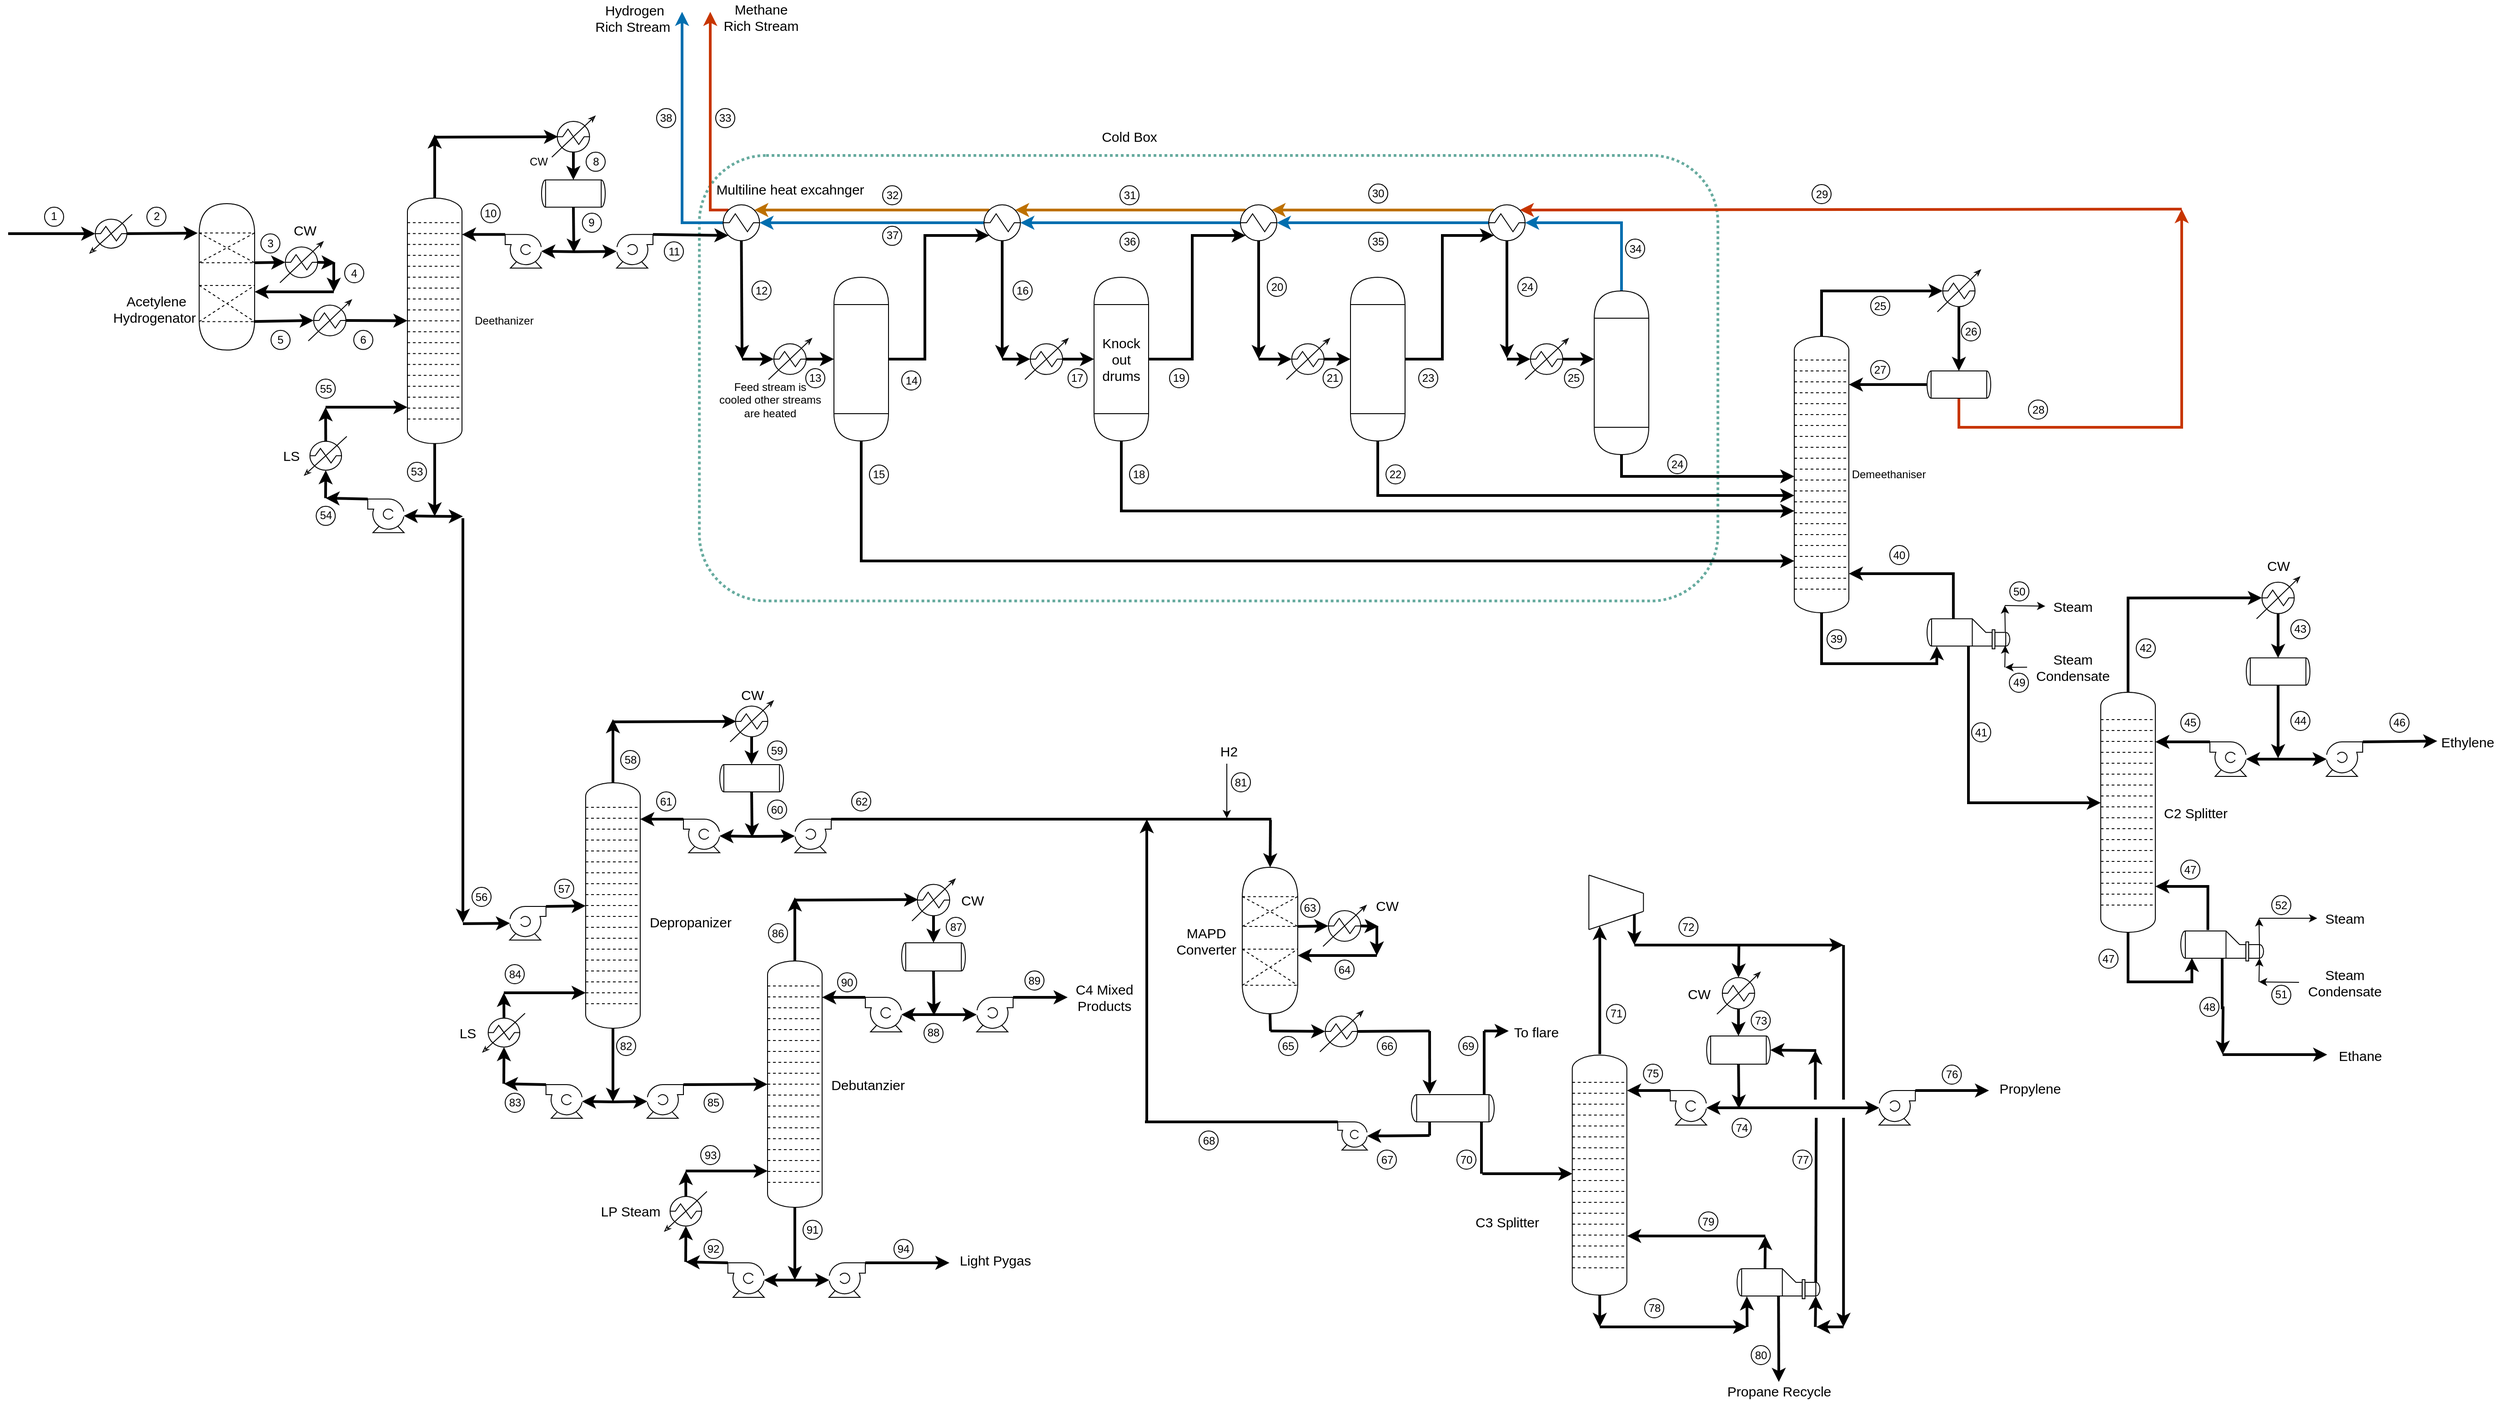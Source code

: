 <mxfile version="14.3.2" type="device"><diagram id="aCwgeSUFOgcTh21PUbgZ" name="Page-1"><mxGraphModel dx="1972" dy="1756" grid="0" gridSize="10" guides="1" tooltips="1" connect="1" arrows="1" fold="1" page="0" pageScale="1" pageWidth="827" pageHeight="1169" math="0" shadow="0"><root><mxCell id="0"/><mxCell id="1" parent="0"/><mxCell id="BxQIcTxCW0wEfVk3A1wV-2" value="" style="rounded=1;whiteSpace=wrap;html=1;fillColor=none;dashed=1;strokeWidth=3;perimeterSpacing=1;strokeColor=#67AB9F;dashPattern=1 1;" parent="1" vertex="1"><mxGeometry x="450" y="-309" width="1120" height="490" as="geometry"/></mxCell><mxCell id="BxQIcTxCW0wEfVk3A1wV-3" value="" style="verticalLabelPosition=bottom;outlineConnect=0;align=center;dashed=0;html=1;verticalAlign=top;shape=mxgraph.pid2misc.column;columnType=tray" parent="1" vertex="1"><mxGeometry x="129" y="-262.09" width="60" height="270" as="geometry"/></mxCell><mxCell id="BxQIcTxCW0wEfVk3A1wV-4" value="" style="shape=mxgraph.pid.heat_exchangers.heater;html=1;pointerEvents=1;align=center;verticalLabelPosition=bottom;verticalAlign=top;dashed=0;" parent="1" vertex="1"><mxGeometry x="-220" y="-244.25" width="46.36" height="42.5" as="geometry"/></mxCell><mxCell id="BxQIcTxCW0wEfVk3A1wV-5" value="" style="verticalLabelPosition=bottom;outlineConnect=0;align=center;dashed=0;html=1;verticalAlign=top;shape=mxgraph.pid2misc.column;columnType=tray" parent="1" vertex="1"><mxGeometry x="325" y="381" width="60" height="270" as="geometry"/></mxCell><mxCell id="BxQIcTxCW0wEfVk3A1wV-6" value="" style="endArrow=classic;html=1;strokeWidth=3;exitX=0.876;exitY=0.5;exitDx=0;exitDy=0;exitPerimeter=0;" parent="1" source="BxQIcTxCW0wEfVk3A1wV-236" target="BxQIcTxCW0wEfVk3A1wV-3" edge="1"><mxGeometry width="50" height="50" relative="1" as="geometry"><mxPoint x="-50" y="-120" as="sourcePoint"/><mxPoint x="219" y="-307" as="targetPoint"/></mxGeometry></mxCell><mxCell id="BxQIcTxCW0wEfVk3A1wV-7" value="" style="endArrow=classic;html=1;exitX=0.5;exitY=0.876;exitDx=0;exitDy=0;exitPerimeter=0;entryX=0.5;entryY=0;entryDx=0;entryDy=0;entryPerimeter=0;strokeWidth=3;" parent="1" target="BxQIcTxCW0wEfVk3A1wV-11" edge="1"><mxGeometry width="50" height="50" relative="1" as="geometry"><mxPoint x="311.5" y="-312.67" as="sourcePoint"/><mxPoint x="-161" y="-92.09" as="targetPoint"/></mxGeometry></mxCell><mxCell id="BxQIcTxCW0wEfVk3A1wV-8" value="" style="endArrow=classic;html=1;strokeWidth=3;" parent="1" target="BxQIcTxCW0wEfVk3A1wV-16" edge="1"><mxGeometry width="50" height="50" relative="1" as="geometry"><mxPoint x="312" y="-203.09" as="sourcePoint"/><mxPoint x="369" y="-202.09" as="targetPoint"/></mxGeometry></mxCell><mxCell id="BxQIcTxCW0wEfVk3A1wV-9" value="" style="endArrow=classic;html=1;strokeWidth=3;" parent="1" source="BxQIcTxCW0wEfVk3A1wV-3" edge="1"><mxGeometry width="50" height="50" relative="1" as="geometry"><mxPoint x="159" y="-282.09" as="sourcePoint"/><mxPoint x="159" y="-332.09" as="targetPoint"/></mxGeometry></mxCell><mxCell id="BxQIcTxCW0wEfVk3A1wV-10" value="" style="endArrow=classic;html=1;entryX=0.124;entryY=0.5;entryDx=0;entryDy=0;entryPerimeter=0;strokeWidth=3;" parent="1" edge="1"><mxGeometry width="50" height="50" relative="1" as="geometry"><mxPoint x="159" y="-329.09" as="sourcePoint"/><mxPoint x="294.58" y="-329.59" as="targetPoint"/></mxGeometry></mxCell><mxCell id="BxQIcTxCW0wEfVk3A1wV-11" value="" style="shape=mxgraph.pid.vessels.drum_or_condenser;html=1;pointerEvents=1;align=center;verticalLabelPosition=bottom;verticalAlign=top;dashed=0;" parent="1" vertex="1"><mxGeometry x="276.5" y="-282.09" width="70" height="30" as="geometry"/></mxCell><mxCell id="BxQIcTxCW0wEfVk3A1wV-12" value="" style="shape=mxgraph.pid.pumps.centrifugal_pump_3;html=1;pointerEvents=1;align=center;verticalLabelPosition=bottom;verticalAlign=top;dashed=0;" parent="1" vertex="1"><mxGeometry x="236.5" y="-222.09" width="40" height="37" as="geometry"/></mxCell><mxCell id="BxQIcTxCW0wEfVk3A1wV-13" value="" style="endArrow=classic;html=1;exitX=0.5;exitY=1;exitDx=0;exitDy=0;exitPerimeter=0;strokeWidth=3;" parent="1" source="BxQIcTxCW0wEfVk3A1wV-11" edge="1"><mxGeometry width="50" height="50" relative="1" as="geometry"><mxPoint x="169" y="-319.09" as="sourcePoint"/><mxPoint x="312" y="-202.09" as="targetPoint"/></mxGeometry></mxCell><mxCell id="BxQIcTxCW0wEfVk3A1wV-14" value="" style="endArrow=classic;html=1;entryX=0.99;entryY=0.5;entryDx=0;entryDy=0;entryPerimeter=0;strokeWidth=3;" parent="1" target="BxQIcTxCW0wEfVk3A1wV-12" edge="1"><mxGeometry width="50" height="50" relative="1" as="geometry"><mxPoint x="312" y="-203.09" as="sourcePoint"/><mxPoint x="314.58" y="-309.59" as="targetPoint"/></mxGeometry></mxCell><mxCell id="BxQIcTxCW0wEfVk3A1wV-15" value="" style="endArrow=classic;html=1;exitX=0;exitY=0;exitDx=0;exitDy=0;exitPerimeter=0;strokeWidth=3;" parent="1" source="BxQIcTxCW0wEfVk3A1wV-12" edge="1"><mxGeometry width="50" height="50" relative="1" as="geometry"><mxPoint x="189" y="-299.09" as="sourcePoint"/><mxPoint x="189" y="-222.09" as="targetPoint"/></mxGeometry></mxCell><mxCell id="BxQIcTxCW0wEfVk3A1wV-16" value="" style="shape=mxgraph.pid.pumps.centrifugal_pump_1;html=1;pointerEvents=1;align=center;verticalLabelPosition=bottom;verticalAlign=top;dashed=0;" parent="1" vertex="1"><mxGeometry x="359" y="-222.09" width="40" height="37" as="geometry"/></mxCell><mxCell id="BxQIcTxCW0wEfVk3A1wV-17" value="" style="shape=mxgraph.pid.heat_exchangers.condenser;html=1;pointerEvents=1;align=center;verticalLabelPosition=bottom;verticalAlign=top;dashed=0;" parent="1" vertex="1"><mxGeometry x="287.82" y="-352.09" width="47.37" height="45" as="geometry"/></mxCell><mxCell id="BxQIcTxCW0wEfVk3A1wV-18" value="" style="shape=mxgraph.pid.heat_exchangers.heater;html=1;pointerEvents=1;align=center;verticalLabelPosition=bottom;verticalAlign=top;dashed=0;" parent="1" vertex="1"><mxGeometry x="16" width="46.36" height="42.5" as="geometry"/></mxCell><mxCell id="BxQIcTxCW0wEfVk3A1wV-19" value="" style="shape=mxgraph.pid.pumps.centrifugal_pump_3;html=1;pointerEvents=1;align=center;verticalLabelPosition=bottom;verticalAlign=top;dashed=0;" parent="1" vertex="1"><mxGeometry x="85.36" y="68.91" width="40" height="37" as="geometry"/></mxCell><mxCell id="BxQIcTxCW0wEfVk3A1wV-20" value="" style="endArrow=classic;html=1;strokeWidth=3;" parent="1" source="BxQIcTxCW0wEfVk3A1wV-3" edge="1"><mxGeometry width="50" height="50" relative="1" as="geometry"><mxPoint x="149" y="37.91" as="sourcePoint"/><mxPoint x="159" y="87.91" as="targetPoint"/></mxGeometry></mxCell><mxCell id="BxQIcTxCW0wEfVk3A1wV-21" value="" style="endArrow=classic;html=1;entryX=0.99;entryY=0.5;entryDx=0;entryDy=0;entryPerimeter=0;strokeWidth=3;" parent="1" target="BxQIcTxCW0wEfVk3A1wV-19" edge="1"><mxGeometry width="50" height="50" relative="1" as="geometry"><mxPoint x="159" y="87.91" as="sourcePoint"/><mxPoint x="149" y="87.91" as="targetPoint"/></mxGeometry></mxCell><mxCell id="BxQIcTxCW0wEfVk3A1wV-22" value="" style="endArrow=classic;html=1;exitX=0;exitY=0;exitDx=0;exitDy=0;exitPerimeter=0;strokeWidth=3;" parent="1" source="BxQIcTxCW0wEfVk3A1wV-19" edge="1"><mxGeometry width="50" height="50" relative="1" as="geometry"><mxPoint x="169" y="57.91" as="sourcePoint"/><mxPoint x="39" y="67.91" as="targetPoint"/></mxGeometry></mxCell><mxCell id="BxQIcTxCW0wEfVk3A1wV-23" value="" style="endArrow=classic;html=1;strokeWidth=3;entryX=0.5;entryY=0.876;entryDx=0;entryDy=0;entryPerimeter=0;" parent="1" target="BxQIcTxCW0wEfVk3A1wV-18" edge="1"><mxGeometry width="50" height="50" relative="1" as="geometry"><mxPoint x="39" y="67.91" as="sourcePoint"/><mxPoint x="39" y="50" as="targetPoint"/></mxGeometry></mxCell><mxCell id="BxQIcTxCW0wEfVk3A1wV-24" value="" style="endArrow=classic;html=1;strokeWidth=3;" parent="1" edge="1"><mxGeometry width="50" height="50" relative="1" as="geometry"><mxPoint x="39" y="-32.09" as="sourcePoint"/><mxPoint x="129" y="-32.09" as="targetPoint"/></mxGeometry></mxCell><mxCell id="BxQIcTxCW0wEfVk3A1wV-25" value="" style="endArrow=classic;html=1;strokeWidth=3;exitX=0.5;exitY=0.124;exitDx=0;exitDy=0;exitPerimeter=0;" parent="1" source="BxQIcTxCW0wEfVk3A1wV-18" edge="1"><mxGeometry width="50" height="50" relative="1" as="geometry"><mxPoint x="39" y="-10" as="sourcePoint"/><mxPoint x="39" y="-32.09" as="targetPoint"/></mxGeometry></mxCell><mxCell id="BxQIcTxCW0wEfVk3A1wV-26" value="LS" style="text;html=1;align=center;verticalAlign=middle;resizable=0;points=[];autosize=1;fontSize=15;" parent="1" vertex="1"><mxGeometry x="-14.0" y="11.25" width="30" height="20" as="geometry"/></mxCell><mxCell id="BxQIcTxCW0wEfVk3A1wV-27" value="" style="shape=mxgraph.pid.pumps.centrifugal_pump_1;html=1;pointerEvents=1;align=center;verticalLabelPosition=bottom;verticalAlign=top;dashed=0;" parent="1" vertex="1"><mxGeometry x="241.36" y="517" width="40" height="37" as="geometry"/></mxCell><mxCell id="BxQIcTxCW0wEfVk3A1wV-28" value="" style="endArrow=classic;html=1;exitX=1;exitY=0;exitDx=0;exitDy=0;exitPerimeter=0;strokeWidth=3;" parent="1" source="BxQIcTxCW0wEfVk3A1wV-27" target="BxQIcTxCW0wEfVk3A1wV-5" edge="1"><mxGeometry width="50" height="50" relative="1" as="geometry"><mxPoint x="455.0" y="456" as="sourcePoint"/><mxPoint x="505.0" y="406" as="targetPoint"/></mxGeometry></mxCell><mxCell id="BxQIcTxCW0wEfVk3A1wV-29" value="" style="endArrow=classic;html=1;exitX=0.5;exitY=0.876;exitDx=0;exitDy=0;exitPerimeter=0;entryX=0.5;entryY=0;entryDx=0;entryDy=0;entryPerimeter=0;strokeWidth=3;" parent="1" target="BxQIcTxCW0wEfVk3A1wV-33" edge="1"><mxGeometry width="50" height="50" relative="1" as="geometry"><mxPoint x="507.5" y="330.42" as="sourcePoint"/><mxPoint x="35" y="551" as="targetPoint"/></mxGeometry></mxCell><mxCell id="BxQIcTxCW0wEfVk3A1wV-30" value="" style="endArrow=classic;html=1;strokeWidth=3;" parent="1" target="BxQIcTxCW0wEfVk3A1wV-38" edge="1"><mxGeometry width="50" height="50" relative="1" as="geometry"><mxPoint x="508" y="440" as="sourcePoint"/><mxPoint x="565" y="441" as="targetPoint"/></mxGeometry></mxCell><mxCell id="BxQIcTxCW0wEfVk3A1wV-31" value="" style="endArrow=classic;html=1;strokeWidth=3;" parent="1" edge="1"><mxGeometry width="50" height="50" relative="1" as="geometry"><mxPoint x="355" y="381.0" as="sourcePoint"/><mxPoint x="355" y="311" as="targetPoint"/></mxGeometry></mxCell><mxCell id="BxQIcTxCW0wEfVk3A1wV-32" value="" style="endArrow=classic;html=1;entryX=0.124;entryY=0.5;entryDx=0;entryDy=0;entryPerimeter=0;strokeWidth=3;" parent="1" edge="1"><mxGeometry width="50" height="50" relative="1" as="geometry"><mxPoint x="355" y="314" as="sourcePoint"/><mxPoint x="490.58" y="313.5" as="targetPoint"/></mxGeometry></mxCell><mxCell id="BxQIcTxCW0wEfVk3A1wV-33" value="" style="shape=mxgraph.pid.vessels.drum_or_condenser;html=1;pointerEvents=1;align=center;verticalLabelPosition=bottom;verticalAlign=top;dashed=0;" parent="1" vertex="1"><mxGeometry x="472.5" y="361" width="70" height="30" as="geometry"/></mxCell><mxCell id="BxQIcTxCW0wEfVk3A1wV-34" value="" style="shape=mxgraph.pid.pumps.centrifugal_pump_3;html=1;pointerEvents=1;align=center;verticalLabelPosition=bottom;verticalAlign=top;dashed=0;" parent="1" vertex="1"><mxGeometry x="432.5" y="421" width="40" height="37" as="geometry"/></mxCell><mxCell id="BxQIcTxCW0wEfVk3A1wV-35" value="" style="endArrow=classic;html=1;exitX=0.5;exitY=1;exitDx=0;exitDy=0;exitPerimeter=0;strokeWidth=3;" parent="1" source="BxQIcTxCW0wEfVk3A1wV-33" edge="1"><mxGeometry width="50" height="50" relative="1" as="geometry"><mxPoint x="365" y="324" as="sourcePoint"/><mxPoint x="508" y="441" as="targetPoint"/></mxGeometry></mxCell><mxCell id="BxQIcTxCW0wEfVk3A1wV-36" value="" style="endArrow=classic;html=1;entryX=0.99;entryY=0.5;entryDx=0;entryDy=0;entryPerimeter=0;strokeWidth=3;" parent="1" target="BxQIcTxCW0wEfVk3A1wV-34" edge="1"><mxGeometry width="50" height="50" relative="1" as="geometry"><mxPoint x="508" y="440" as="sourcePoint"/><mxPoint x="510.58" y="333.5" as="targetPoint"/></mxGeometry></mxCell><mxCell id="BxQIcTxCW0wEfVk3A1wV-37" value="" style="endArrow=classic;html=1;exitX=0;exitY=0;exitDx=0;exitDy=0;exitPerimeter=0;strokeWidth=3;" parent="1" source="BxQIcTxCW0wEfVk3A1wV-34" edge="1"><mxGeometry width="50" height="50" relative="1" as="geometry"><mxPoint x="385" y="344" as="sourcePoint"/><mxPoint x="385" y="421" as="targetPoint"/></mxGeometry></mxCell><mxCell id="BxQIcTxCW0wEfVk3A1wV-38" value="" style="shape=mxgraph.pid.pumps.centrifugal_pump_1;html=1;pointerEvents=1;align=center;verticalLabelPosition=bottom;verticalAlign=top;dashed=0;" parent="1" vertex="1"><mxGeometry x="555" y="421" width="40" height="37" as="geometry"/></mxCell><mxCell id="BxQIcTxCW0wEfVk3A1wV-39" value="" style="shape=mxgraph.pid.heat_exchangers.condenser;html=1;pointerEvents=1;align=center;verticalLabelPosition=bottom;verticalAlign=top;dashed=0;" parent="1" vertex="1"><mxGeometry x="483.82" y="291" width="47.37" height="45" as="geometry"/></mxCell><mxCell id="BxQIcTxCW0wEfVk3A1wV-40" value="" style="endArrow=classic;html=1;entryX=0.01;entryY=0.5;entryDx=0;entryDy=0;entryPerimeter=0;strokeWidth=3;" parent="1" target="BxQIcTxCW0wEfVk3A1wV-50" edge="1"><mxGeometry width="50" height="50" relative="1" as="geometry"><mxPoint x="355" y="732" as="sourcePoint"/><mxPoint x="415" y="732" as="targetPoint"/></mxGeometry></mxCell><mxCell id="BxQIcTxCW0wEfVk3A1wV-41" value="" style="shape=mxgraph.pid.heat_exchangers.heater;html=1;pointerEvents=1;align=center;verticalLabelPosition=bottom;verticalAlign=top;dashed=0;" parent="1" vertex="1"><mxGeometry x="212" y="634.5" width="46.36" height="42.5" as="geometry"/></mxCell><mxCell id="BxQIcTxCW0wEfVk3A1wV-42" value="" style="shape=mxgraph.pid.pumps.centrifugal_pump_3;html=1;pointerEvents=1;align=center;verticalLabelPosition=bottom;verticalAlign=top;dashed=0;" parent="1" vertex="1"><mxGeometry x="281.36" y="713" width="40" height="37" as="geometry"/></mxCell><mxCell id="BxQIcTxCW0wEfVk3A1wV-43" value="" style="endArrow=classic;html=1;strokeWidth=3;" parent="1" source="BxQIcTxCW0wEfVk3A1wV-5" edge="1"><mxGeometry width="50" height="50" relative="1" as="geometry"><mxPoint x="355" y="652" as="sourcePoint"/><mxPoint x="355" y="732" as="targetPoint"/></mxGeometry></mxCell><mxCell id="BxQIcTxCW0wEfVk3A1wV-44" value="" style="endArrow=classic;html=1;entryX=0.99;entryY=0.5;entryDx=0;entryDy=0;entryPerimeter=0;strokeWidth=3;" parent="1" target="BxQIcTxCW0wEfVk3A1wV-42" edge="1"><mxGeometry width="50" height="50" relative="1" as="geometry"><mxPoint x="355" y="732" as="sourcePoint"/><mxPoint x="345" y="732" as="targetPoint"/></mxGeometry></mxCell><mxCell id="BxQIcTxCW0wEfVk3A1wV-45" value="" style="endArrow=classic;html=1;exitX=0;exitY=0;exitDx=0;exitDy=0;exitPerimeter=0;strokeWidth=3;" parent="1" source="BxQIcTxCW0wEfVk3A1wV-42" edge="1"><mxGeometry width="50" height="50" relative="1" as="geometry"><mxPoint x="365" y="702" as="sourcePoint"/><mxPoint x="235" y="712" as="targetPoint"/></mxGeometry></mxCell><mxCell id="BxQIcTxCW0wEfVk3A1wV-46" value="" style="endArrow=classic;html=1;entryX=0.5;entryY=0.876;entryDx=0;entryDy=0;entryPerimeter=0;strokeWidth=3;" parent="1" target="BxQIcTxCW0wEfVk3A1wV-41" edge="1"><mxGeometry width="50" height="50" relative="1" as="geometry"><mxPoint x="235" y="712" as="sourcePoint"/><mxPoint x="375" y="752" as="targetPoint"/></mxGeometry></mxCell><mxCell id="BxQIcTxCW0wEfVk3A1wV-47" value="" style="endArrow=classic;html=1;strokeWidth=3;" parent="1" edge="1"><mxGeometry width="50" height="50" relative="1" as="geometry"><mxPoint x="235" y="612" as="sourcePoint"/><mxPoint x="325" y="612" as="targetPoint"/></mxGeometry></mxCell><mxCell id="BxQIcTxCW0wEfVk3A1wV-48" value="" style="endArrow=classic;html=1;exitX=0.5;exitY=0.124;exitDx=0;exitDy=0;exitPerimeter=0;strokeWidth=3;" parent="1" source="BxQIcTxCW0wEfVk3A1wV-41" edge="1"><mxGeometry width="50" height="50" relative="1" as="geometry"><mxPoint x="235.18" y="639.77" as="sourcePoint"/><mxPoint x="235" y="612" as="targetPoint"/></mxGeometry></mxCell><mxCell id="BxQIcTxCW0wEfVk3A1wV-49" value="LS" style="text;html=1;align=center;verticalAlign=middle;resizable=0;points=[];autosize=1;fontSize=15;" parent="1" vertex="1"><mxGeometry x="180" y="645.75" width="30" height="20" as="geometry"/></mxCell><mxCell id="BxQIcTxCW0wEfVk3A1wV-50" value="" style="shape=mxgraph.pid.pumps.centrifugal_pump_1;html=1;pointerEvents=1;align=center;verticalLabelPosition=bottom;verticalAlign=top;dashed=0;" parent="1" vertex="1"><mxGeometry x="392.5" y="713" width="40" height="37" as="geometry"/></mxCell><mxCell id="BxQIcTxCW0wEfVk3A1wV-51" value="" style="verticalLabelPosition=bottom;outlineConnect=0;align=center;dashed=0;html=1;verticalAlign=top;shape=mxgraph.pid2misc.column;columnType=tray" parent="1" vertex="1"><mxGeometry x="525" y="577" width="60" height="271" as="geometry"/></mxCell><mxCell id="BxQIcTxCW0wEfVk3A1wV-52" value="" style="endArrow=classic;html=1;exitX=1;exitY=0;exitDx=0;exitDy=0;exitPerimeter=0;strokeWidth=3;" parent="1" target="BxQIcTxCW0wEfVk3A1wV-51" edge="1"><mxGeometry width="50" height="50" relative="1" as="geometry"><mxPoint x="432.5" y="713" as="sourcePoint"/><mxPoint x="705" y="602" as="targetPoint"/></mxGeometry></mxCell><mxCell id="BxQIcTxCW0wEfVk3A1wV-53" value="" style="endArrow=classic;html=1;exitX=0.5;exitY=0.876;exitDx=0;exitDy=0;exitPerimeter=0;entryX=0.5;entryY=0;entryDx=0;entryDy=0;entryPerimeter=0;strokeWidth=3;" parent="1" target="BxQIcTxCW0wEfVk3A1wV-57" edge="1"><mxGeometry width="50" height="50" relative="1" as="geometry"><mxPoint x="707.5" y="526.42" as="sourcePoint"/><mxPoint x="235" y="747" as="targetPoint"/></mxGeometry></mxCell><mxCell id="BxQIcTxCW0wEfVk3A1wV-54" value="" style="endArrow=classic;html=1;strokeWidth=3;" parent="1" target="BxQIcTxCW0wEfVk3A1wV-62" edge="1"><mxGeometry width="50" height="50" relative="1" as="geometry"><mxPoint x="708" y="636" as="sourcePoint"/><mxPoint x="765" y="637" as="targetPoint"/></mxGeometry></mxCell><mxCell id="BxQIcTxCW0wEfVk3A1wV-55" value="" style="endArrow=classic;html=1;strokeWidth=3;" parent="1" edge="1"><mxGeometry width="50" height="50" relative="1" as="geometry"><mxPoint x="555" y="577" as="sourcePoint"/><mxPoint x="555" y="507" as="targetPoint"/></mxGeometry></mxCell><mxCell id="BxQIcTxCW0wEfVk3A1wV-56" value="" style="endArrow=classic;html=1;entryX=0.124;entryY=0.5;entryDx=0;entryDy=0;entryPerimeter=0;strokeWidth=3;" parent="1" edge="1"><mxGeometry width="50" height="50" relative="1" as="geometry"><mxPoint x="555" y="510" as="sourcePoint"/><mxPoint x="690.58" y="509.5" as="targetPoint"/></mxGeometry></mxCell><mxCell id="BxQIcTxCW0wEfVk3A1wV-57" value="" style="shape=mxgraph.pid.vessels.drum_or_condenser;html=1;pointerEvents=1;align=center;verticalLabelPosition=bottom;verticalAlign=top;dashed=0;" parent="1" vertex="1"><mxGeometry x="672.5" y="557" width="70" height="31" as="geometry"/></mxCell><mxCell id="BxQIcTxCW0wEfVk3A1wV-58" value="" style="shape=mxgraph.pid.pumps.centrifugal_pump_3;html=1;pointerEvents=1;align=center;verticalLabelPosition=bottom;verticalAlign=top;dashed=0;" parent="1" vertex="1"><mxGeometry x="632.5" y="617" width="40" height="38" as="geometry"/></mxCell><mxCell id="BxQIcTxCW0wEfVk3A1wV-59" value="" style="endArrow=classic;html=1;exitX=0.5;exitY=1;exitDx=0;exitDy=0;exitPerimeter=0;strokeWidth=3;" parent="1" source="BxQIcTxCW0wEfVk3A1wV-57" edge="1"><mxGeometry width="50" height="50" relative="1" as="geometry"><mxPoint x="565" y="520" as="sourcePoint"/><mxPoint x="708" y="637" as="targetPoint"/></mxGeometry></mxCell><mxCell id="BxQIcTxCW0wEfVk3A1wV-60" value="" style="endArrow=classic;html=1;entryX=0.99;entryY=0.5;entryDx=0;entryDy=0;entryPerimeter=0;strokeWidth=3;" parent="1" target="BxQIcTxCW0wEfVk3A1wV-58" edge="1"><mxGeometry width="50" height="50" relative="1" as="geometry"><mxPoint x="708" y="636" as="sourcePoint"/><mxPoint x="710.58" y="529.5" as="targetPoint"/></mxGeometry></mxCell><mxCell id="BxQIcTxCW0wEfVk3A1wV-61" value="" style="endArrow=classic;html=1;exitX=0;exitY=0;exitDx=0;exitDy=0;exitPerimeter=0;strokeWidth=3;" parent="1" source="BxQIcTxCW0wEfVk3A1wV-58" edge="1"><mxGeometry width="50" height="50" relative="1" as="geometry"><mxPoint x="585" y="540" as="sourcePoint"/><mxPoint x="585" y="617" as="targetPoint"/></mxGeometry></mxCell><mxCell id="BxQIcTxCW0wEfVk3A1wV-62" value="" style="shape=mxgraph.pid.pumps.centrifugal_pump_1;html=1;pointerEvents=1;align=center;verticalLabelPosition=bottom;verticalAlign=top;dashed=0;" parent="1" vertex="1"><mxGeometry x="755" y="617" width="40" height="38" as="geometry"/></mxCell><mxCell id="BxQIcTxCW0wEfVk3A1wV-63" value="" style="endArrow=classic;html=1;exitX=1;exitY=0;exitDx=0;exitDy=0;exitPerimeter=0;strokeWidth=3;" parent="1" source="BxQIcTxCW0wEfVk3A1wV-62" edge="1"><mxGeometry width="50" height="50" relative="1" as="geometry"><mxPoint x="595" y="550" as="sourcePoint"/><mxPoint x="855" y="617" as="targetPoint"/></mxGeometry></mxCell><mxCell id="BxQIcTxCW0wEfVk3A1wV-64" value="C4 Mixed &lt;br&gt;Products" style="text;html=1;align=center;verticalAlign=middle;resizable=0;points=[];autosize=1;fontSize=15;" parent="1" vertex="1"><mxGeometry x="855.37" y="597" width="80" height="40" as="geometry"/></mxCell><mxCell id="BxQIcTxCW0wEfVk3A1wV-65" value="" style="shape=mxgraph.pid.heat_exchangers.condenser;html=1;pointerEvents=1;align=center;verticalLabelPosition=bottom;verticalAlign=top;dashed=0;" parent="1" vertex="1"><mxGeometry x="683.82" y="487" width="47.37" height="46" as="geometry"/></mxCell><mxCell id="BxQIcTxCW0wEfVk3A1wV-66" value="" style="endArrow=classic;html=1;entryX=0.01;entryY=0.5;entryDx=0;entryDy=0;entryPerimeter=0;strokeWidth=3;" parent="1" target="BxQIcTxCW0wEfVk3A1wV-76" edge="1"><mxGeometry width="50" height="50" relative="1" as="geometry"><mxPoint x="555" y="928" as="sourcePoint"/><mxPoint x="615" y="928" as="targetPoint"/></mxGeometry></mxCell><mxCell id="BxQIcTxCW0wEfVk3A1wV-67" value="" style="shape=mxgraph.pid.heat_exchangers.heater;html=1;pointerEvents=1;align=center;verticalLabelPosition=bottom;verticalAlign=top;dashed=0;" parent="1" vertex="1"><mxGeometry x="412" y="830.5" width="46.36" height="43.5" as="geometry"/></mxCell><mxCell id="BxQIcTxCW0wEfVk3A1wV-68" value="" style="shape=mxgraph.pid.pumps.centrifugal_pump_3;html=1;pointerEvents=1;align=center;verticalLabelPosition=bottom;verticalAlign=top;dashed=0;" parent="1" vertex="1"><mxGeometry x="481.36" y="909" width="40" height="38" as="geometry"/></mxCell><mxCell id="BxQIcTxCW0wEfVk3A1wV-69" value="" style="endArrow=classic;html=1;strokeWidth=3;" parent="1" source="BxQIcTxCW0wEfVk3A1wV-51" edge="1"><mxGeometry width="50" height="50" relative="1" as="geometry"><mxPoint x="555" y="848" as="sourcePoint"/><mxPoint x="555" y="928" as="targetPoint"/></mxGeometry></mxCell><mxCell id="BxQIcTxCW0wEfVk3A1wV-70" value="" style="endArrow=classic;html=1;entryX=0.99;entryY=0.5;entryDx=0;entryDy=0;entryPerimeter=0;strokeWidth=3;" parent="1" target="BxQIcTxCW0wEfVk3A1wV-68" edge="1"><mxGeometry width="50" height="50" relative="1" as="geometry"><mxPoint x="555" y="928" as="sourcePoint"/><mxPoint x="545" y="928" as="targetPoint"/></mxGeometry></mxCell><mxCell id="BxQIcTxCW0wEfVk3A1wV-71" value="" style="endArrow=classic;html=1;exitX=0;exitY=0;exitDx=0;exitDy=0;exitPerimeter=0;strokeWidth=3;" parent="1" source="BxQIcTxCW0wEfVk3A1wV-68" edge="1"><mxGeometry width="50" height="50" relative="1" as="geometry"><mxPoint x="565" y="898" as="sourcePoint"/><mxPoint x="435" y="908" as="targetPoint"/></mxGeometry></mxCell><mxCell id="BxQIcTxCW0wEfVk3A1wV-72" value="" style="endArrow=classic;html=1;entryX=0.5;entryY=0.876;entryDx=0;entryDy=0;entryPerimeter=0;strokeWidth=3;" parent="1" target="BxQIcTxCW0wEfVk3A1wV-67" edge="1"><mxGeometry width="50" height="50" relative="1" as="geometry"><mxPoint x="435" y="908" as="sourcePoint"/><mxPoint x="575" y="948" as="targetPoint"/></mxGeometry></mxCell><mxCell id="BxQIcTxCW0wEfVk3A1wV-73" value="" style="endArrow=classic;html=1;strokeWidth=3;" parent="1" edge="1"><mxGeometry width="50" height="50" relative="1" as="geometry"><mxPoint x="435" y="808" as="sourcePoint"/><mxPoint x="525" y="808" as="targetPoint"/></mxGeometry></mxCell><mxCell id="BxQIcTxCW0wEfVk3A1wV-74" value="" style="endArrow=classic;html=1;exitX=0.5;exitY=0.124;exitDx=0;exitDy=0;exitPerimeter=0;strokeWidth=3;" parent="1" source="BxQIcTxCW0wEfVk3A1wV-67" edge="1"><mxGeometry width="50" height="50" relative="1" as="geometry"><mxPoint x="435.18" y="835.77" as="sourcePoint"/><mxPoint x="435" y="808" as="targetPoint"/></mxGeometry></mxCell><mxCell id="BxQIcTxCW0wEfVk3A1wV-75" value="LP Steam" style="text;html=1;align=center;verticalAlign=middle;resizable=0;points=[];autosize=1;fontSize=15;" parent="1" vertex="1"><mxGeometry x="334.0" y="842.25" width="80" height="20" as="geometry"/></mxCell><mxCell id="BxQIcTxCW0wEfVk3A1wV-76" value="" style="shape=mxgraph.pid.pumps.centrifugal_pump_1;html=1;pointerEvents=1;align=center;verticalLabelPosition=bottom;verticalAlign=top;dashed=0;" parent="1" vertex="1"><mxGeometry x="592.5" y="909" width="40" height="38" as="geometry"/></mxCell><mxCell id="BxQIcTxCW0wEfVk3A1wV-77" value="" style="endArrow=classic;html=1;exitX=1;exitY=0;exitDx=0;exitDy=0;exitPerimeter=0;strokeWidth=3;" parent="1" source="BxQIcTxCW0wEfVk3A1wV-76" edge="1"><mxGeometry width="50" height="50" relative="1" as="geometry"><mxPoint x="442.5" y="723" as="sourcePoint"/><mxPoint x="725" y="909" as="targetPoint"/></mxGeometry></mxCell><mxCell id="BxQIcTxCW0wEfVk3A1wV-78" value="Light Pygas" style="text;html=1;align=center;verticalAlign=middle;resizable=0;points=[];autosize=1;fontSize=15;" parent="1" vertex="1"><mxGeometry x="730" y="896" width="90" height="20" as="geometry"/></mxCell><mxCell id="BxQIcTxCW0wEfVk3A1wV-79" value="Deethanizer" style="text;html=1;align=center;verticalAlign=middle;resizable=0;points=[];autosize=1;" parent="1" vertex="1"><mxGeometry x="195" y="-136.59" width="80" height="20" as="geometry"/></mxCell><mxCell id="BxQIcTxCW0wEfVk3A1wV-80" value="Depropanizer" style="text;html=1;align=center;verticalAlign=middle;resizable=0;points=[];autosize=1;fontSize=15;" parent="1" vertex="1"><mxGeometry x="385" y="524" width="110" height="20" as="geometry"/></mxCell><mxCell id="BxQIcTxCW0wEfVk3A1wV-81" value="Debutanzier" style="text;html=1;align=center;verticalAlign=middle;resizable=0;points=[];autosize=1;fontSize=15;" parent="1" vertex="1"><mxGeometry x="585" y="702.5" width="100" height="20" as="geometry"/></mxCell><mxCell id="BxQIcTxCW0wEfVk3A1wV-82" value="CW" style="text;html=1;align=center;verticalAlign=middle;resizable=0;points=[];autosize=1;" parent="1" vertex="1"><mxGeometry x="257.82" y="-311.09" width="30" height="18" as="geometry"/></mxCell><mxCell id="BxQIcTxCW0wEfVk3A1wV-83" value="CW" style="text;html=1;align=center;verticalAlign=middle;resizable=0;points=[];autosize=1;fontSize=15;" parent="1" vertex="1"><mxGeometry x="487.51" y="273.66" width="40" height="20" as="geometry"/></mxCell><mxCell id="BxQIcTxCW0wEfVk3A1wV-84" value="CW" style="text;html=1;align=center;verticalAlign=middle;resizable=0;points=[];autosize=1;fontSize=15;" parent="1" vertex="1"><mxGeometry x="730" y="500" width="40" height="20" as="geometry"/></mxCell><mxCell id="BxQIcTxCW0wEfVk3A1wV-86" value="H2" style="text;html=1;align=center;verticalAlign=middle;resizable=0;points=[];autosize=1;fontSize=15;" parent="1" vertex="1"><mxGeometry x="1017" y="336" width="30" height="20" as="geometry"/></mxCell><mxCell id="BxQIcTxCW0wEfVk3A1wV-87" value="" style="endArrow=classic;html=1;" parent="1" edge="1"><mxGeometry width="50" height="50" relative="1" as="geometry"><mxPoint x="1030" y="360" as="sourcePoint"/><mxPoint x="1030" y="420" as="targetPoint"/></mxGeometry></mxCell><mxCell id="BxQIcTxCW0wEfVk3A1wV-88" value="" style="endArrow=classic;html=1;strokeWidth=3;" parent="1" target="BxQIcTxCW0wEfVk3A1wV-240" edge="1"><mxGeometry width="50" height="50" relative="1" as="geometry"><mxPoint x="1078" y="422" as="sourcePoint"/><mxPoint x="1080" y="450" as="targetPoint"/></mxGeometry></mxCell><mxCell id="BxQIcTxCW0wEfVk3A1wV-89" value="" style="shape=mxgraph.pid.vessels.drum_or_condenser;html=1;pointerEvents=1;align=center;verticalLabelPosition=bottom;verticalAlign=top;dashed=0;" parent="1" vertex="1"><mxGeometry x="1233" y="724" width="91" height="30" as="geometry"/></mxCell><mxCell id="BxQIcTxCW0wEfVk3A1wV-90" value="" style="endArrow=none;html=1;exitX=0.876;exitY=0.5;exitDx=0;exitDy=0;exitPerimeter=0;strokeWidth=3;" parent="1" source="BxQIcTxCW0wEfVk3A1wV-238" edge="1"><mxGeometry width="50" height="50" relative="1" as="geometry"><mxPoint x="1176" y="654.5" as="sourcePoint"/><mxPoint x="1253" y="654" as="targetPoint"/></mxGeometry></mxCell><mxCell id="BxQIcTxCW0wEfVk3A1wV-91" value="" style="endArrow=classic;html=1;strokeWidth=3;entryX=0.124;entryY=0.5;entryDx=0;entryDy=0;entryPerimeter=0;" parent="1" target="BxQIcTxCW0wEfVk3A1wV-238" edge="1"><mxGeometry width="50" height="50" relative="1" as="geometry"><mxPoint x="1078" y="654" as="sourcePoint"/><mxPoint x="1136" y="653.79" as="targetPoint"/></mxGeometry></mxCell><mxCell id="BxQIcTxCW0wEfVk3A1wV-92" value="" style="shape=mxgraph.pid.pumps.centrifugal_pump_3;html=1;pointerEvents=1;align=center;verticalLabelPosition=bottom;verticalAlign=top;dashed=0;" parent="1" vertex="1"><mxGeometry x="1152" y="754" width="32.5" height="31" as="geometry"/></mxCell><mxCell id="BxQIcTxCW0wEfVk3A1wV-93" value="" style="endArrow=none;html=1;strokeWidth=3;" parent="1" edge="1"><mxGeometry width="50" height="50" relative="1" as="geometry"><mxPoint x="1253" y="754" as="sourcePoint"/><mxPoint x="1253" y="769" as="targetPoint"/></mxGeometry></mxCell><mxCell id="BxQIcTxCW0wEfVk3A1wV-94" value="" style="endArrow=classic;html=1;strokeWidth=3;" parent="1" edge="1"><mxGeometry width="50" height="50" relative="1" as="geometry"><mxPoint x="942" y="754" as="sourcePoint"/><mxPoint x="942" y="421" as="targetPoint"/><Array as="points"><mxPoint x="942" y="580"/></Array></mxGeometry></mxCell><mxCell id="BxQIcTxCW0wEfVk3A1wV-95" value="" style="endArrow=none;html=1;strokeWidth=3;entryX=0;entryY=0;entryDx=0;entryDy=0;entryPerimeter=0;" parent="1" target="BxQIcTxCW0wEfVk3A1wV-92" edge="1"><mxGeometry width="50" height="50" relative="1" as="geometry"><mxPoint x="940" y="754" as="sourcePoint"/><mxPoint x="1130" y="754" as="targetPoint"/></mxGeometry></mxCell><mxCell id="BxQIcTxCW0wEfVk3A1wV-96" value="" style="endArrow=classic;html=1;strokeWidth=3;" parent="1" edge="1"><mxGeometry width="50" height="50" relative="1" as="geometry"><mxPoint x="1313" y="654" as="sourcePoint"/><mxPoint x="1340" y="654" as="targetPoint"/></mxGeometry></mxCell><mxCell id="BxQIcTxCW0wEfVk3A1wV-97" value="" style="endArrow=none;html=1;strokeWidth=3;" parent="1" edge="1"><mxGeometry width="50" height="50" relative="1" as="geometry"><mxPoint x="1313" y="654" as="sourcePoint"/><mxPoint x="1313" y="724" as="targetPoint"/></mxGeometry></mxCell><mxCell id="BxQIcTxCW0wEfVk3A1wV-98" value="To flare" style="text;html=1;align=center;verticalAlign=middle;resizable=0;points=[];autosize=1;fontSize=15;" parent="1" vertex="1"><mxGeometry x="1340" y="644.5" width="60" height="20" as="geometry"/></mxCell><mxCell id="BxQIcTxCW0wEfVk3A1wV-99" value="" style="endArrow=none;html=1;strokeWidth=3;" parent="1" edge="1"><mxGeometry width="50" height="50" relative="1" as="geometry"><mxPoint x="1310" y="811" as="sourcePoint"/><mxPoint x="1310" y="754" as="targetPoint"/></mxGeometry></mxCell><mxCell id="BxQIcTxCW0wEfVk3A1wV-100" value="" style="endArrow=classic;html=1;strokeWidth=3;" parent="1" edge="1"><mxGeometry width="50" height="50" relative="1" as="geometry"><mxPoint x="1311" y="811" as="sourcePoint"/><mxPoint x="1410" y="811" as="targetPoint"/></mxGeometry></mxCell><mxCell id="BxQIcTxCW0wEfVk3A1wV-106" value="&lt;font style=&quot;font-size: 15px&quot;&gt;Propane Recycle&lt;/font&gt;" style="text;html=1;align=center;verticalAlign=middle;resizable=0;points=[];autosize=1;" parent="1" vertex="1"><mxGeometry x="1571.63" y="1040" width="130" height="20" as="geometry"/></mxCell><mxCell id="BxQIcTxCW0wEfVk3A1wV-108" value="" style="endArrow=classic;html=1;entryX=0.99;entryY=0.5;entryDx=0;entryDy=0;entryPerimeter=0;strokeWidth=3;" parent="1" target="BxQIcTxCW0wEfVk3A1wV-92" edge="1"><mxGeometry width="50" height="50" relative="1" as="geometry"><mxPoint x="1253" y="769" as="sourcePoint"/><mxPoint x="1181" y="764" as="targetPoint"/></mxGeometry></mxCell><mxCell id="BxQIcTxCW0wEfVk3A1wV-109" value="" style="endArrow=classic;html=1;entryX=0.221;entryY=-0.022;entryDx=0;entryDy=0;entryPerimeter=0;strokeWidth=3;" parent="1" target="BxQIcTxCW0wEfVk3A1wV-89" edge="1"><mxGeometry width="50" height="50" relative="1" as="geometry"><mxPoint x="1253" y="654" as="sourcePoint"/><mxPoint x="1263" y="674" as="targetPoint"/></mxGeometry></mxCell><mxCell id="BxQIcTxCW0wEfVk3A1wV-110" value="" style="endArrow=none;html=1;exitX=1;exitY=0;exitDx=0;exitDy=0;exitPerimeter=0;strokeWidth=3;" parent="1" source="BxQIcTxCW0wEfVk3A1wV-38" edge="1"><mxGeometry width="50" height="50" relative="1" as="geometry"><mxPoint x="597" y="421" as="sourcePoint"/><mxPoint x="1079" y="421" as="targetPoint"/></mxGeometry></mxCell><mxCell id="BxQIcTxCW0wEfVk3A1wV-111" value="" style="endArrow=none;html=1;entryX=1;entryY=0.5;entryDx=0;entryDy=0;entryPerimeter=0;strokeWidth=3;" parent="1" target="BxQIcTxCW0wEfVk3A1wV-244" edge="1"><mxGeometry width="50" height="50" relative="1" as="geometry"><mxPoint x="1078" y="654" as="sourcePoint"/><mxPoint x="1077.5" y="634.5" as="targetPoint"/></mxGeometry></mxCell><mxCell id="BxQIcTxCW0wEfVk3A1wV-112" value="MAPD &lt;br style=&quot;font-size: 15px&quot;&gt;Converter" style="text;html=1;align=center;verticalAlign=middle;resizable=0;points=[];autosize=1;fontSize=15;" parent="1" vertex="1"><mxGeometry x="967" y="534.5" width="80" height="40" as="geometry"/></mxCell><mxCell id="BxQIcTxCW0wEfVk3A1wV-113" value="C3 Splitter" style="text;html=1;align=center;verticalAlign=middle;resizable=0;points=[];autosize=1;fontSize=15;" parent="1" vertex="1"><mxGeometry x="1293" y="854" width="90" height="20" as="geometry"/></mxCell><mxCell id="BxQIcTxCW0wEfVk3A1wV-125" style="edgeStyle=orthogonalEdgeStyle;rounded=0;orthogonalLoop=1;jettySize=auto;html=1;exitX=0;exitY=0.5;exitDx=0;exitDy=0;fillColor=#1ba1e2;strokeColor=#006EAF;exitPerimeter=0;strokeWidth=3;" parent="1" source="BxQIcTxCW0wEfVk3A1wV-181" edge="1"><mxGeometry relative="1" as="geometry"><mxPoint x="431.0" y="-467" as="targetPoint"/><Array as="points"><mxPoint x="431" y="-235"/></Array><mxPoint x="472.0" y="-235" as="sourcePoint"/></mxGeometry></mxCell><mxCell id="BxQIcTxCW0wEfVk3A1wV-126" style="edgeStyle=orthogonalEdgeStyle;rounded=0;orthogonalLoop=1;jettySize=auto;html=1;exitX=0.145;exitY=0.145;exitDx=0;exitDy=0;fillColor=#fa6800;strokeColor=#C73500;exitPerimeter=0;strokeWidth=3;" parent="1" source="BxQIcTxCW0wEfVk3A1wV-181" edge="1"><mxGeometry relative="1" as="geometry"><mxPoint x="462" y="-467" as="targetPoint"/><Array as="points"><mxPoint x="462" y="-249"/></Array><mxPoint x="479.322" y="-252.678" as="sourcePoint"/></mxGeometry></mxCell><mxCell id="BxQIcTxCW0wEfVk3A1wV-127" value="" style="endArrow=classic;html=1;exitX=0.5;exitY=1;exitDx=0;exitDy=0;exitPerimeter=0;strokeWidth=3;" parent="1" source="BxQIcTxCW0wEfVk3A1wV-181" edge="1"><mxGeometry width="50" height="50" relative="1" as="geometry"><mxPoint x="497" y="-210" as="sourcePoint"/><mxPoint x="497" y="-85" as="targetPoint"/></mxGeometry></mxCell><mxCell id="BxQIcTxCW0wEfVk3A1wV-128" value="" style="shape=or;whiteSpace=wrap;html=1;direction=north;" parent="1" vertex="1"><mxGeometry x="598" y="-175" width="60" height="30" as="geometry"/></mxCell><mxCell id="BxQIcTxCW0wEfVk3A1wV-129" style="edgeStyle=orthogonalEdgeStyle;rounded=0;orthogonalLoop=1;jettySize=auto;html=1;exitX=1;exitY=0.5;exitDx=0;exitDy=0;exitPerimeter=0;strokeWidth=3;" parent="1" source="BxQIcTxCW0wEfVk3A1wV-130" target="BxQIcTxCW0wEfVk3A1wV-184" edge="1"><mxGeometry relative="1" as="geometry"><Array as="points"><mxPoint x="628" y="137"/></Array><mxPoint x="1802" y="137" as="targetPoint"/></mxGeometry></mxCell><mxCell id="BxQIcTxCW0wEfVk3A1wV-130" value="" style="shape=or;whiteSpace=wrap;html=1;direction=south;" parent="1" vertex="1"><mxGeometry x="598" y="-25" width="60" height="30" as="geometry"/></mxCell><mxCell id="BxQIcTxCW0wEfVk3A1wV-131" value="" style="edgeStyle=orthogonalEdgeStyle;rounded=0;orthogonalLoop=1;jettySize=auto;html=1;entryX=0.145;entryY=0.855;entryDx=0;entryDy=0;entryPerimeter=0;strokeWidth=3;" parent="1" source="BxQIcTxCW0wEfVk3A1wV-132" target="BxQIcTxCW0wEfVk3A1wV-194" edge="1"><mxGeometry relative="1" as="geometry"><Array as="points"><mxPoint x="698" y="-85"/><mxPoint x="698" y="-221"/></Array><mxPoint x="765.322" y="-217.322" as="targetPoint"/></mxGeometry></mxCell><mxCell id="BxQIcTxCW0wEfVk3A1wV-132" value="" style="rounded=0;whiteSpace=wrap;html=1;" parent="1" vertex="1"><mxGeometry x="598" y="-145" width="60" height="120" as="geometry"/></mxCell><mxCell id="BxQIcTxCW0wEfVk3A1wV-133" style="edgeStyle=orthogonalEdgeStyle;rounded=0;orthogonalLoop=1;jettySize=auto;html=1;exitX=0;exitY=0.5;exitDx=0;exitDy=0;entryX=1;entryY=0.5;entryDx=0;entryDy=0;fillColor=#1ba1e2;strokeColor=#006EAF;entryPerimeter=0;exitPerimeter=0;strokeWidth=3;" parent="1" source="BxQIcTxCW0wEfVk3A1wV-194" target="BxQIcTxCW0wEfVk3A1wV-181" edge="1"><mxGeometry relative="1" as="geometry"><mxPoint x="758.0" y="-235" as="sourcePoint"/><mxPoint x="522.0" y="-235" as="targetPoint"/></mxGeometry></mxCell><mxCell id="BxQIcTxCW0wEfVk3A1wV-134" style="edgeStyle=orthogonalEdgeStyle;rounded=0;orthogonalLoop=1;jettySize=auto;html=1;entryX=0.855;entryY=0.145;entryDx=0;entryDy=0;fillColor=#f0a30a;strokeColor=#BD7000;entryPerimeter=0;exitX=0.145;exitY=0.145;exitDx=0;exitDy=0;exitPerimeter=0;strokeWidth=3;" parent="1" source="BxQIcTxCW0wEfVk3A1wV-194" target="BxQIcTxCW0wEfVk3A1wV-181" edge="1"><mxGeometry relative="1" as="geometry"><mxPoint x="763.3" y="-249.2" as="sourcePoint"/><mxPoint x="514.678" y="-252.678" as="targetPoint"/><Array as="points"/></mxGeometry></mxCell><mxCell id="BxQIcTxCW0wEfVk3A1wV-135" value="" style="endArrow=classic;html=1;exitX=0.5;exitY=1;exitDx=0;exitDy=0;exitPerimeter=0;strokeWidth=3;" parent="1" source="BxQIcTxCW0wEfVk3A1wV-194" edge="1"><mxGeometry width="50" height="50" relative="1" as="geometry"><mxPoint x="783" y="-210" as="sourcePoint"/><mxPoint x="783" y="-85" as="targetPoint"/></mxGeometry></mxCell><mxCell id="BxQIcTxCW0wEfVk3A1wV-136" style="edgeStyle=orthogonalEdgeStyle;rounded=0;orthogonalLoop=1;jettySize=auto;html=1;exitX=0.876;exitY=0.5;exitDx=0;exitDy=0;entryX=0;entryY=0.5;entryDx=0;entryDy=0;exitPerimeter=0;strokeWidth=3;" parent="1" source="BxQIcTxCW0wEfVk3A1wV-188" target="BxQIcTxCW0wEfVk3A1wV-140" edge="1"><mxGeometry relative="1" as="geometry"/></mxCell><mxCell id="BxQIcTxCW0wEfVk3A1wV-137" style="edgeStyle=orthogonalEdgeStyle;rounded=0;orthogonalLoop=1;jettySize=auto;html=1;exitX=1;exitY=0.5;exitDx=0;exitDy=0;exitPerimeter=0;strokeWidth=3;" parent="1" source="BxQIcTxCW0wEfVk3A1wV-138" target="BxQIcTxCW0wEfVk3A1wV-184" edge="1"><mxGeometry relative="1" as="geometry"><mxPoint x="1801.34" y="96.72" as="targetPoint"/><Array as="points"><mxPoint x="914" y="82"/></Array></mxGeometry></mxCell><mxCell id="BxQIcTxCW0wEfVk3A1wV-138" value="" style="shape=or;whiteSpace=wrap;html=1;direction=south;" parent="1" vertex="1"><mxGeometry x="884" y="-25" width="60" height="30" as="geometry"/></mxCell><mxCell id="BxQIcTxCW0wEfVk3A1wV-139" style="edgeStyle=orthogonalEdgeStyle;rounded=0;orthogonalLoop=1;jettySize=auto;html=1;entryX=0.145;entryY=0.855;entryDx=0;entryDy=0;entryPerimeter=0;strokeWidth=3;" parent="1" source="BxQIcTxCW0wEfVk3A1wV-140" target="BxQIcTxCW0wEfVk3A1wV-195" edge="1"><mxGeometry relative="1" as="geometry"><Array as="points"><mxPoint x="992" y="-85"/><mxPoint x="992" y="-221"/></Array><mxPoint x="1047.322" y="-217.322" as="targetPoint"/></mxGeometry></mxCell><mxCell id="BxQIcTxCW0wEfVk3A1wV-140" value="" style="rounded=0;whiteSpace=wrap;html=1;" parent="1" vertex="1"><mxGeometry x="884" y="-145" width="60" height="120" as="geometry"/></mxCell><mxCell id="BxQIcTxCW0wEfVk3A1wV-141" value="" style="shape=or;whiteSpace=wrap;html=1;direction=north;" parent="1" vertex="1"><mxGeometry x="884" y="-175" width="60" height="30" as="geometry"/></mxCell><mxCell id="BxQIcTxCW0wEfVk3A1wV-142" style="edgeStyle=orthogonalEdgeStyle;rounded=0;orthogonalLoop=1;jettySize=auto;html=1;exitX=0;exitY=0.5;exitDx=0;exitDy=0;entryX=1;entryY=0.5;entryDx=0;entryDy=0;fillColor=#1ba1e2;strokeColor=#006EAF;entryPerimeter=0;exitPerimeter=0;strokeWidth=3;" parent="1" source="BxQIcTxCW0wEfVk3A1wV-195" target="BxQIcTxCW0wEfVk3A1wV-194" edge="1"><mxGeometry relative="1" as="geometry"><mxPoint x="1040.0" y="-235" as="sourcePoint"/><mxPoint x="808.0" y="-235" as="targetPoint"/></mxGeometry></mxCell><mxCell id="BxQIcTxCW0wEfVk3A1wV-143" style="edgeStyle=orthogonalEdgeStyle;rounded=0;orthogonalLoop=1;jettySize=auto;html=1;exitX=0.145;exitY=0.145;exitDx=0;exitDy=0;fillColor=#f0a30a;strokeColor=#BD7000;entryX=0.855;entryY=0.145;entryDx=0;entryDy=0;entryPerimeter=0;exitPerimeter=0;strokeWidth=3;" parent="1" source="BxQIcTxCW0wEfVk3A1wV-195" target="BxQIcTxCW0wEfVk3A1wV-194" edge="1"><mxGeometry relative="1" as="geometry"><mxPoint x="1044.45" y="-249.95" as="sourcePoint"/><mxPoint x="804.35" y="-248.95" as="targetPoint"/></mxGeometry></mxCell><mxCell id="BxQIcTxCW0wEfVk3A1wV-144" value="" style="endArrow=classic;html=1;exitX=0.5;exitY=1;exitDx=0;exitDy=0;exitPerimeter=0;strokeWidth=3;" parent="1" source="BxQIcTxCW0wEfVk3A1wV-195" edge="1"><mxGeometry width="50" height="50" relative="1" as="geometry"><mxPoint x="1065" y="-210" as="sourcePoint"/><mxPoint x="1065" y="-85" as="targetPoint"/></mxGeometry></mxCell><mxCell id="BxQIcTxCW0wEfVk3A1wV-145" style="edgeStyle=orthogonalEdgeStyle;rounded=0;orthogonalLoop=1;jettySize=auto;html=1;exitX=0.876;exitY=0.5;exitDx=0;exitDy=0;entryX=0;entryY=0.5;entryDx=0;entryDy=0;exitPerimeter=0;strokeWidth=3;" parent="1" source="BxQIcTxCW0wEfVk3A1wV-190" target="BxQIcTxCW0wEfVk3A1wV-147" edge="1"><mxGeometry relative="1" as="geometry"/></mxCell><mxCell id="BxQIcTxCW0wEfVk3A1wV-146" style="edgeStyle=orthogonalEdgeStyle;rounded=0;orthogonalLoop=1;jettySize=auto;html=1;entryX=0.145;entryY=0.855;entryDx=0;entryDy=0;entryPerimeter=0;strokeWidth=3;" parent="1" source="BxQIcTxCW0wEfVk3A1wV-147" target="BxQIcTxCW0wEfVk3A1wV-196" edge="1"><mxGeometry relative="1" as="geometry"><Array as="points"><mxPoint x="1267" y="-85"/><mxPoint x="1267" y="-221"/></Array><mxPoint x="1315.322" y="-217.322" as="targetPoint"/></mxGeometry></mxCell><mxCell id="BxQIcTxCW0wEfVk3A1wV-147" value="" style="rounded=0;whiteSpace=wrap;html=1;" parent="1" vertex="1"><mxGeometry x="1166" y="-145" width="60" height="120" as="geometry"/></mxCell><mxCell id="BxQIcTxCW0wEfVk3A1wV-148" style="edgeStyle=orthogonalEdgeStyle;rounded=0;orthogonalLoop=1;jettySize=auto;html=1;exitX=1;exitY=0.5;exitDx=0;exitDy=0;exitPerimeter=0;strokeWidth=3;" parent="1" source="BxQIcTxCW0wEfVk3A1wV-149" target="BxQIcTxCW0wEfVk3A1wV-184" edge="1"><mxGeometry relative="1" as="geometry"><mxPoint x="1805" y="39" as="targetPoint"/><Array as="points"><mxPoint x="1196" y="65"/></Array></mxGeometry></mxCell><mxCell id="BxQIcTxCW0wEfVk3A1wV-149" value="" style="shape=or;whiteSpace=wrap;html=1;direction=south;" parent="1" vertex="1"><mxGeometry x="1166" y="-25" width="60" height="30" as="geometry"/></mxCell><mxCell id="BxQIcTxCW0wEfVk3A1wV-150" value="" style="shape=or;whiteSpace=wrap;html=1;direction=north;" parent="1" vertex="1"><mxGeometry x="1166" y="-175" width="60" height="30" as="geometry"/></mxCell><mxCell id="BxQIcTxCW0wEfVk3A1wV-151" style="edgeStyle=orthogonalEdgeStyle;rounded=0;orthogonalLoop=1;jettySize=auto;html=1;exitX=1;exitY=0.5;exitDx=0;exitDy=0;exitPerimeter=0;strokeWidth=3;" parent="1" source="BxQIcTxCW0wEfVk3A1wV-152" target="BxQIcTxCW0wEfVk3A1wV-184" edge="1"><mxGeometry relative="1" as="geometry"><mxPoint x="1802" y="28" as="targetPoint"/><Array as="points"><mxPoint x="1464" y="44"/></Array></mxGeometry></mxCell><mxCell id="BxQIcTxCW0wEfVk3A1wV-152" value="" style="shape=or;whiteSpace=wrap;html=1;direction=south;" parent="1" vertex="1"><mxGeometry x="1434" y="-10" width="60" height="30" as="geometry"/></mxCell><mxCell id="BxQIcTxCW0wEfVk3A1wV-153" value="" style="rounded=0;whiteSpace=wrap;html=1;" parent="1" vertex="1"><mxGeometry x="1434" y="-130" width="60" height="120" as="geometry"/></mxCell><mxCell id="BxQIcTxCW0wEfVk3A1wV-154" style="edgeStyle=orthogonalEdgeStyle;rounded=0;orthogonalLoop=1;jettySize=auto;html=1;entryX=0.124;entryY=0.5;entryDx=0;entryDy=0;entryPerimeter=0;strokeWidth=3;" parent="1" target="BxQIcTxCW0wEfVk3A1wV-192" edge="1"><mxGeometry relative="1" as="geometry"><mxPoint x="1338" y="-85" as="sourcePoint"/><Array as="points"><mxPoint x="1338" y="-85"/></Array></mxGeometry></mxCell><mxCell id="BxQIcTxCW0wEfVk3A1wV-155" value="" style="endArrow=classic;html=1;exitX=0.5;exitY=1;exitDx=0;exitDy=0;exitPerimeter=0;strokeWidth=3;" parent="1" source="BxQIcTxCW0wEfVk3A1wV-196" edge="1"><mxGeometry width="50" height="50" relative="1" as="geometry"><mxPoint x="1333" y="-210" as="sourcePoint"/><mxPoint x="1338" y="-86" as="targetPoint"/></mxGeometry></mxCell><mxCell id="BxQIcTxCW0wEfVk3A1wV-156" style="edgeStyle=orthogonalEdgeStyle;rounded=0;orthogonalLoop=1;jettySize=auto;html=1;exitX=0;exitY=0.5;exitDx=0;exitDy=0;entryX=1;entryY=0.5;entryDx=0;entryDy=0;fillColor=#1ba1e2;strokeColor=#006EAF;entryPerimeter=0;exitPerimeter=0;strokeWidth=3;" parent="1" source="BxQIcTxCW0wEfVk3A1wV-196" target="BxQIcTxCW0wEfVk3A1wV-195" edge="1"><mxGeometry relative="1" as="geometry"><Array as="points"/><mxPoint x="1315.322" y="-252.678" as="sourcePoint"/><mxPoint x="1090.0" y="-235" as="targetPoint"/></mxGeometry></mxCell><mxCell id="BxQIcTxCW0wEfVk3A1wV-157" style="edgeStyle=orthogonalEdgeStyle;rounded=0;orthogonalLoop=1;jettySize=auto;html=1;exitX=0.145;exitY=0.145;exitDx=0;exitDy=0;entryX=0.855;entryY=0.145;entryDx=0;entryDy=0;fillColor=#f0a30a;strokeColor=#BD7000;entryPerimeter=0;exitPerimeter=0;strokeWidth=3;" parent="1" source="BxQIcTxCW0wEfVk3A1wV-196" target="BxQIcTxCW0wEfVk3A1wV-195" edge="1"><mxGeometry relative="1" as="geometry"><mxPoint x="1315.322" y="-252.678" as="sourcePoint"/><mxPoint x="1082.678" y="-252.678" as="targetPoint"/></mxGeometry></mxCell><mxCell id="BxQIcTxCW0wEfVk3A1wV-158" style="edgeStyle=orthogonalEdgeStyle;rounded=0;orthogonalLoop=1;jettySize=auto;html=1;exitX=1;exitY=0.5;exitDx=0;exitDy=0;exitPerimeter=0;fillColor=#1ba1e2;strokeColor=#006EAF;strokeWidth=3;" parent="1" source="BxQIcTxCW0wEfVk3A1wV-159" edge="1"><mxGeometry relative="1" as="geometry"><Array as="points"><mxPoint x="1464" y="-235"/></Array><mxPoint x="1358" y="-235" as="targetPoint"/></mxGeometry></mxCell><mxCell id="BxQIcTxCW0wEfVk3A1wV-159" value="" style="shape=or;whiteSpace=wrap;html=1;direction=north;" parent="1" vertex="1"><mxGeometry x="1434" y="-160" width="60" height="30" as="geometry"/></mxCell><mxCell id="BxQIcTxCW0wEfVk3A1wV-160" style="edgeStyle=orthogonalEdgeStyle;rounded=0;orthogonalLoop=1;jettySize=auto;html=1;entryX=0.124;entryY=0.5;entryDx=0;entryDy=0;entryPerimeter=0;strokeWidth=3;" parent="1" source="BxQIcTxCW0wEfVk3A1wV-184" target="BxQIcTxCW0wEfVk3A1wV-205" edge="1"><mxGeometry relative="1" as="geometry"><mxPoint x="1832" y="-130" as="sourcePoint"/><mxPoint x="1977" y="-152" as="targetPoint"/><Array as="points"><mxPoint x="1684" y="-160"/></Array></mxGeometry></mxCell><mxCell id="BxQIcTxCW0wEfVk3A1wV-161" style="edgeStyle=orthogonalEdgeStyle;rounded=0;orthogonalLoop=1;jettySize=auto;html=1;entryX=0.882;entryY=0.912;entryDx=0;entryDy=0;entryPerimeter=0;strokeWidth=3;" parent="1" source="BxQIcTxCW0wEfVk3A1wV-184" target="BxQIcTxCW0wEfVk3A1wV-197" edge="1"><mxGeometry relative="1" as="geometry"><mxPoint x="1839" y="205" as="sourcePoint"/><Array as="points"><mxPoint x="1684" y="250"/><mxPoint x="1811" y="250"/></Array><mxPoint x="1921.389" y="231.75" as="targetPoint"/></mxGeometry></mxCell><mxCell id="BxQIcTxCW0wEfVk3A1wV-162" style="edgeStyle=orthogonalEdgeStyle;rounded=0;orthogonalLoop=1;jettySize=auto;html=1;exitX=0.5;exitY=1;exitDx=0;exitDy=0;fillColor=#fa6800;strokeColor=#C73500;strokeWidth=3;" parent="1" edge="1"><mxGeometry relative="1" as="geometry"><mxPoint x="2080" y="-250" as="targetPoint"/><mxPoint x="1835" y="-42" as="sourcePoint"/><Array as="points"><mxPoint x="1835" y="-10"/><mxPoint x="2080" y="-10"/></Array></mxGeometry></mxCell><mxCell id="BxQIcTxCW0wEfVk3A1wV-163" style="edgeStyle=orthogonalEdgeStyle;rounded=0;orthogonalLoop=1;jettySize=auto;html=1;exitX=0.682;exitY=-0.008;exitDx=0;exitDy=0;exitPerimeter=0;strokeWidth=3;" parent="1" source="BxQIcTxCW0wEfVk3A1wV-197" target="BxQIcTxCW0wEfVk3A1wV-184" edge="1"><mxGeometry relative="1" as="geometry"><mxPoint x="1898" y="151" as="targetPoint"/><Array as="points"><mxPoint x="1829" y="151"/></Array><mxPoint x="1935" y="170" as="sourcePoint"/></mxGeometry></mxCell><mxCell id="BxQIcTxCW0wEfVk3A1wV-164" style="edgeStyle=orthogonalEdgeStyle;rounded=0;orthogonalLoop=1;jettySize=auto;html=1;exitX=0.5;exitY=0.91;exitDx=0;exitDy=0;exitPerimeter=0;strokeWidth=3;" parent="1" source="BxQIcTxCW0wEfVk3A1wV-197" target="BxQIcTxCW0wEfVk3A1wV-182" edge="1"><mxGeometry relative="1" as="geometry"><mxPoint x="2060" y="403" as="targetPoint"/><Array as="points"><mxPoint x="1846" y="403"/></Array><mxPoint x="1947" y="243" as="sourcePoint"/></mxGeometry></mxCell><mxCell id="BxQIcTxCW0wEfVk3A1wV-165" value="" style="endArrow=classic;html=1;entryX=0.855;entryY=0.145;entryDx=0;entryDy=0;fillColor=#fa6800;strokeColor=#C73500;entryPerimeter=0;strokeWidth=3;" parent="1" target="BxQIcTxCW0wEfVk3A1wV-196" edge="1"><mxGeometry width="50" height="50" relative="1" as="geometry"><mxPoint x="2080" y="-250" as="sourcePoint"/><mxPoint x="1350.678" y="-252.678" as="targetPoint"/></mxGeometry></mxCell><mxCell id="BxQIcTxCW0wEfVk3A1wV-166" style="edgeStyle=orthogonalEdgeStyle;rounded=0;orthogonalLoop=1;jettySize=auto;html=1;exitX=0.673;exitY=-0.03;exitDx=0;exitDy=0;exitPerimeter=0;strokeWidth=3;" parent="1" source="BxQIcTxCW0wEfVk3A1wV-198" target="BxQIcTxCW0wEfVk3A1wV-182" edge="1"><mxGeometry relative="1" as="geometry"><mxPoint x="2060" y="495" as="targetPoint"/><Array as="points"><mxPoint x="2109" y="495"/></Array><mxPoint x="2136" y="560" as="sourcePoint"/></mxGeometry></mxCell><mxCell id="BxQIcTxCW0wEfVk3A1wV-167" style="edgeStyle=orthogonalEdgeStyle;rounded=0;orthogonalLoop=1;jettySize=auto;html=1;entryX=0.866;entryY=0.897;entryDx=0;entryDy=0;entryPerimeter=0;strokeWidth=3;" parent="1" source="BxQIcTxCW0wEfVk3A1wV-182" target="BxQIcTxCW0wEfVk3A1wV-198" edge="1"><mxGeometry relative="1" as="geometry"><mxPoint x="2091" y="571" as="targetPoint"/><Array as="points"><mxPoint x="2021" y="600"/><mxPoint x="2091" y="600"/></Array></mxGeometry></mxCell><mxCell id="BxQIcTxCW0wEfVk3A1wV-168" style="edgeStyle=orthogonalEdgeStyle;rounded=0;orthogonalLoop=1;jettySize=auto;html=1;exitX=1;exitY=0;exitDx=0;exitDy=0;exitPerimeter=0;strokeWidth=3;" parent="1" source="BxQIcTxCW0wEfVk3A1wV-268" edge="1"><mxGeometry relative="1" as="geometry"><mxPoint x="2361" y="335.167" as="targetPoint"/><mxPoint x="2239.5" y="335.5" as="sourcePoint"/><Array as="points"><mxPoint x="2279" y="335"/></Array></mxGeometry></mxCell><mxCell id="BxQIcTxCW0wEfVk3A1wV-169" style="edgeStyle=orthogonalEdgeStyle;rounded=0;orthogonalLoop=1;jettySize=auto;html=1;exitX=0.5;exitY=0.876;exitDx=0;exitDy=0;exitPerimeter=0;strokeWidth=3;" parent="1" source="BxQIcTxCW0wEfVk3A1wV-265" edge="1"><mxGeometry relative="1" as="geometry"><mxPoint x="2186" y="258" as="sourcePoint"/><mxPoint x="2186" y="354" as="targetPoint"/></mxGeometry></mxCell><mxCell id="BxQIcTxCW0wEfVk3A1wV-170" style="edgeStyle=orthogonalEdgeStyle;rounded=0;orthogonalLoop=1;jettySize=auto;html=1;entryX=0.124;entryY=0.5;entryDx=0;entryDy=0;entryPerimeter=0;strokeWidth=3;" parent="1" source="BxQIcTxCW0wEfVk3A1wV-182" target="BxQIcTxCW0wEfVk3A1wV-183" edge="1"><mxGeometry relative="1" as="geometry"><mxPoint x="2021" y="261" as="sourcePoint"/><mxPoint x="2166" y="238" as="targetPoint"/><Array as="points"><mxPoint x="2021" y="178"/></Array></mxGeometry></mxCell><mxCell id="BxQIcTxCW0wEfVk3A1wV-171" style="edgeStyle=orthogonalEdgeStyle;rounded=0;orthogonalLoop=1;jettySize=auto;html=1;exitX=0;exitY=0;exitDx=0;exitDy=0;exitPerimeter=0;strokeWidth=3;" parent="1" source="BxQIcTxCW0wEfVk3A1wV-267" target="BxQIcTxCW0wEfVk3A1wV-182" edge="1"><mxGeometry relative="1" as="geometry"><Array as="points"><mxPoint x="2080" y="336"/><mxPoint x="2080" y="336"/></Array><mxPoint x="2132.501" y="335.587" as="sourcePoint"/></mxGeometry></mxCell><mxCell id="BxQIcTxCW0wEfVk3A1wV-172" value="Methane&lt;br style=&quot;font-size: 15px&quot;&gt;Rich Stream" style="text;html=1;strokeColor=none;fillColor=none;align=center;verticalAlign=middle;whiteSpace=wrap;rounded=0;fontSize=15;" parent="1" vertex="1"><mxGeometry x="458.36" y="-471.5" width="120" height="20" as="geometry"/></mxCell><mxCell id="BxQIcTxCW0wEfVk3A1wV-173" value="Acetylene Hydrogenator&amp;nbsp;" style="text;html=1;strokeColor=none;fillColor=none;align=center;verticalAlign=middle;whiteSpace=wrap;rounded=0;fontSize=15;" parent="1" vertex="1"><mxGeometry x="-167" y="-150" width="40" height="20" as="geometry"/></mxCell><mxCell id="BxQIcTxCW0wEfVk3A1wV-174" value="Cold Box" style="text;html=1;strokeColor=none;fillColor=none;align=center;verticalAlign=middle;whiteSpace=wrap;rounded=0;fontSize=15;" parent="1" vertex="1"><mxGeometry x="838" y="-339.59" width="170" height="20" as="geometry"/></mxCell><mxCell id="BxQIcTxCW0wEfVk3A1wV-175" value="Demeethaniser" style="text;html=1;strokeColor=none;fillColor=none;align=center;verticalAlign=middle;whiteSpace=wrap;rounded=0;" parent="1" vertex="1"><mxGeometry x="1738" y="34.5" width="40" height="15" as="geometry"/></mxCell><mxCell id="BxQIcTxCW0wEfVk3A1wV-176" value="C2 Splitter" style="text;html=1;strokeColor=none;fillColor=none;align=center;verticalAlign=middle;whiteSpace=wrap;rounded=0;fontSize=15;" parent="1" vertex="1"><mxGeometry x="2057.5" y="403.5" width="75" height="20" as="geometry"/></mxCell><mxCell id="BxQIcTxCW0wEfVk3A1wV-177" value="Knock out drums" style="text;html=1;strokeColor=none;fillColor=none;align=center;verticalAlign=middle;whiteSpace=wrap;rounded=0;fontSize=15;" parent="1" vertex="1"><mxGeometry x="894" y="-110" width="40" height="50" as="geometry"/></mxCell><mxCell id="BxQIcTxCW0wEfVk3A1wV-178" value="Multiline heat excahnger" style="text;html=1;strokeColor=none;fillColor=none;align=center;verticalAlign=middle;whiteSpace=wrap;rounded=0;fontSize=15;" parent="1" vertex="1"><mxGeometry x="444.69" y="-282.09" width="210" height="20" as="geometry"/></mxCell><mxCell id="BxQIcTxCW0wEfVk3A1wV-179" value="Feed stream is cooled other streams are heated" style="text;html=1;strokeColor=none;fillColor=none;align=center;verticalAlign=middle;whiteSpace=wrap;rounded=0;" parent="1" vertex="1"><mxGeometry x="468" y="-50" width="120" height="20" as="geometry"/></mxCell><mxCell id="BxQIcTxCW0wEfVk3A1wV-180" value="" style="endArrow=classic;html=1;exitX=1;exitY=0;exitDx=0;exitDy=0;exitPerimeter=0;strokeWidth=3;entryX=0.145;entryY=0.855;entryDx=0;entryDy=0;entryPerimeter=0;" parent="1" source="BxQIcTxCW0wEfVk3A1wV-16" target="BxQIcTxCW0wEfVk3A1wV-181" edge="1"><mxGeometry width="50" height="50" relative="1" as="geometry"><mxPoint x="326" y="-123.09" as="sourcePoint"/><mxPoint x="375" y="-222.09" as="targetPoint"/></mxGeometry></mxCell><mxCell id="BxQIcTxCW0wEfVk3A1wV-181" value="" style="shape=mxgraph.pid.heat_exchangers.shell_and_tube_heat_exchanger_1;html=1;pointerEvents=1;align=center;verticalLabelPosition=bottom;verticalAlign=top;dashed=0;" parent="1" vertex="1"><mxGeometry x="476.19" y="-254.75" width="40" height="39.5" as="geometry"/></mxCell><mxCell id="BxQIcTxCW0wEfVk3A1wV-182" value="" style="verticalLabelPosition=bottom;outlineConnect=0;align=center;dashed=0;html=1;verticalAlign=top;shape=mxgraph.pid2misc.column;columnType=tray" parent="1" vertex="1"><mxGeometry x="1991" y="281.5" width="60" height="264" as="geometry"/></mxCell><mxCell id="BxQIcTxCW0wEfVk3A1wV-183" value="" style="shape=mxgraph.pid.heat_exchangers.condenser;html=1;pointerEvents=1;align=center;verticalLabelPosition=bottom;verticalAlign=top;dashed=0;" parent="1" vertex="1"><mxGeometry x="2162.32" y="154.66" width="47.37" height="46" as="geometry"/></mxCell><mxCell id="BxQIcTxCW0wEfVk3A1wV-184" value="" style="verticalLabelPosition=bottom;outlineConnect=0;align=center;dashed=0;html=1;verticalAlign=top;shape=mxgraph.pid2misc.column;columnType=tray" parent="1" vertex="1"><mxGeometry x="1654" y="-110" width="60" height="304" as="geometry"/></mxCell><mxCell id="BxQIcTxCW0wEfVk3A1wV-185" value="" style="shape=mxgraph.pid.heat_exchangers.condenser;html=1;pointerEvents=1;align=center;verticalLabelPosition=bottom;verticalAlign=top;dashed=0;" parent="1" vertex="1"><mxGeometry x="526" y="-107.5" width="47.37" height="45" as="geometry"/></mxCell><mxCell id="BxQIcTxCW0wEfVk3A1wV-186" value="" style="endArrow=classic;html=1;entryX=0.124;entryY=0.5;entryDx=0;entryDy=0;entryPerimeter=0;strokeWidth=3;" parent="1" target="BxQIcTxCW0wEfVk3A1wV-185" edge="1"><mxGeometry width="50" height="50" relative="1" as="geometry"><mxPoint x="497" y="-85" as="sourcePoint"/><mxPoint x="507" y="-76" as="targetPoint"/></mxGeometry></mxCell><mxCell id="BxQIcTxCW0wEfVk3A1wV-187" value="" style="endArrow=classic;html=1;entryX=0;entryY=0.5;entryDx=0;entryDy=0;exitX=0.876;exitY=0.5;exitDx=0;exitDy=0;exitPerimeter=0;strokeWidth=3;" parent="1" source="BxQIcTxCW0wEfVk3A1wV-185" target="BxQIcTxCW0wEfVk3A1wV-132" edge="1"><mxGeometry width="50" height="50" relative="1" as="geometry"><mxPoint x="507" y="-75" as="sourcePoint"/><mxPoint x="541.874" y="-75" as="targetPoint"/></mxGeometry></mxCell><mxCell id="BxQIcTxCW0wEfVk3A1wV-188" value="" style="shape=mxgraph.pid.heat_exchangers.condenser;html=1;pointerEvents=1;align=center;verticalLabelPosition=bottom;verticalAlign=top;dashed=0;" parent="1" vertex="1"><mxGeometry x="808" y="-107.5" width="47.37" height="45" as="geometry"/></mxCell><mxCell id="BxQIcTxCW0wEfVk3A1wV-189" style="edgeStyle=orthogonalEdgeStyle;rounded=0;orthogonalLoop=1;jettySize=auto;html=1;entryX=0.124;entryY=0.5;entryDx=0;entryDy=0;entryPerimeter=0;strokeWidth=3;" parent="1" target="BxQIcTxCW0wEfVk3A1wV-188" edge="1"><mxGeometry relative="1" as="geometry"><mxPoint x="783" y="-85" as="sourcePoint"/><mxPoint x="884" y="-85" as="targetPoint"/></mxGeometry></mxCell><mxCell id="BxQIcTxCW0wEfVk3A1wV-190" value="" style="shape=mxgraph.pid.heat_exchangers.condenser;html=1;pointerEvents=1;align=center;verticalLabelPosition=bottom;verticalAlign=top;dashed=0;" parent="1" vertex="1"><mxGeometry x="1095.5" y="-107.5" width="47.37" height="45" as="geometry"/></mxCell><mxCell id="BxQIcTxCW0wEfVk3A1wV-191" style="edgeStyle=orthogonalEdgeStyle;rounded=0;orthogonalLoop=1;jettySize=auto;html=1;entryX=0.124;entryY=0.5;entryDx=0;entryDy=0;entryPerimeter=0;strokeWidth=3;" parent="1" target="BxQIcTxCW0wEfVk3A1wV-190" edge="1"><mxGeometry relative="1" as="geometry"><mxPoint x="1065" y="-85" as="sourcePoint"/><mxPoint x="1166" y="-85" as="targetPoint"/></mxGeometry></mxCell><mxCell id="BxQIcTxCW0wEfVk3A1wV-192" value="" style="shape=mxgraph.pid.heat_exchangers.condenser;html=1;pointerEvents=1;align=center;verticalLabelPosition=bottom;verticalAlign=top;dashed=0;" parent="1" vertex="1"><mxGeometry x="1358" y="-107.5" width="47.37" height="45" as="geometry"/></mxCell><mxCell id="BxQIcTxCW0wEfVk3A1wV-193" style="edgeStyle=orthogonalEdgeStyle;rounded=0;orthogonalLoop=1;jettySize=auto;html=1;exitX=0.876;exitY=0.5;exitDx=0;exitDy=0;exitPerimeter=0;strokeWidth=3;" parent="1" source="BxQIcTxCW0wEfVk3A1wV-192" edge="1"><mxGeometry relative="1" as="geometry"><mxPoint x="1343" y="-60" as="sourcePoint"/><mxPoint x="1434" y="-85" as="targetPoint"/><Array as="points"><mxPoint x="1434" y="-85"/></Array></mxGeometry></mxCell><mxCell id="BxQIcTxCW0wEfVk3A1wV-194" value="" style="shape=mxgraph.pid.heat_exchangers.shell_and_tube_heat_exchanger_1;html=1;pointerEvents=1;align=center;verticalLabelPosition=bottom;verticalAlign=top;dashed=0;" parent="1" vertex="1"><mxGeometry x="763" y="-254.75" width="40" height="39.5" as="geometry"/></mxCell><mxCell id="BxQIcTxCW0wEfVk3A1wV-195" value="" style="shape=mxgraph.pid.heat_exchangers.shell_and_tube_heat_exchanger_1;html=1;pointerEvents=1;align=center;verticalLabelPosition=bottom;verticalAlign=top;dashed=0;" parent="1" vertex="1"><mxGeometry x="1045" y="-254.75" width="40" height="39.5" as="geometry"/></mxCell><mxCell id="BxQIcTxCW0wEfVk3A1wV-196" value="" style="shape=mxgraph.pid.heat_exchangers.shell_and_tube_heat_exchanger_1;html=1;pointerEvents=1;align=center;verticalLabelPosition=bottom;verticalAlign=top;dashed=0;" parent="1" vertex="1"><mxGeometry x="1318" y="-254.75" width="40" height="39.5" as="geometry"/></mxCell><mxCell id="BxQIcTxCW0wEfVk3A1wV-197" value="" style="shape=mxgraph.pid.heat_exchangers.reboiler;html=1;pointerEvents=1;align=center;verticalLabelPosition=bottom;verticalAlign=top;dashed=0;flipH=1;" parent="1" vertex="1"><mxGeometry x="1800" y="200.66" width="91" height="33" as="geometry"/></mxCell><mxCell id="BxQIcTxCW0wEfVk3A1wV-198" value="" style="shape=mxgraph.pid.heat_exchangers.reboiler;html=1;pointerEvents=1;align=center;verticalLabelPosition=bottom;verticalAlign=top;dashed=0;flipH=1;" parent="1" vertex="1"><mxGeometry x="2079" y="544" width="91" height="33" as="geometry"/></mxCell><mxCell id="BxQIcTxCW0wEfVk3A1wV-205" value="" style="shape=mxgraph.pid.heat_exchangers.condenser;html=1;pointerEvents=1;align=center;verticalLabelPosition=bottom;verticalAlign=top;dashed=0;" parent="1" vertex="1"><mxGeometry x="1811.32" y="-183" width="47.37" height="46" as="geometry"/></mxCell><mxCell id="BxQIcTxCW0wEfVk3A1wV-206" style="edgeStyle=orthogonalEdgeStyle;rounded=0;orthogonalLoop=1;jettySize=auto;html=1;exitX=0.5;exitY=0.876;exitDx=0;exitDy=0;entryX=0.5;entryY=0;entryDx=0;entryDy=0;exitPerimeter=0;strokeWidth=3;" parent="1" source="BxQIcTxCW0wEfVk3A1wV-205" edge="1"><mxGeometry x="1790" y="-183" as="geometry"><mxPoint x="1835" y="-132" as="sourcePoint"/><mxPoint x="1835" y="-72" as="targetPoint"/></mxGeometry></mxCell><mxCell id="BxQIcTxCW0wEfVk3A1wV-207" value="" style="endArrow=classic;html=1;strokeWidth=3;" parent="1" edge="1"><mxGeometry width="50" height="50" relative="1" as="geometry"><mxPoint x="159" y="87.91" as="sourcePoint"/><mxPoint x="190" y="88" as="targetPoint"/></mxGeometry></mxCell><mxCell id="BxQIcTxCW0wEfVk3A1wV-208" value="Hydrogen &lt;br style=&quot;font-size: 15px&quot;&gt;Rich Stream&amp;nbsp;" style="text;html=1;strokeColor=none;fillColor=none;align=center;verticalAlign=middle;whiteSpace=wrap;rounded=0;fontSize=15;" parent="1" vertex="1"><mxGeometry x="314" y="-470" width="130" height="20" as="geometry"/></mxCell><mxCell id="BxQIcTxCW0wEfVk3A1wV-209" value="" style="endArrow=classic;html=1;entryX=0.018;entryY=-0.026;entryDx=0;entryDy=0;entryPerimeter=0;strokeWidth=3;exitX=0.876;exitY=0.5;exitDx=0;exitDy=0;exitPerimeter=0;" parent="1" source="BxQIcTxCW0wEfVk3A1wV-4" target="BxQIcTxCW0wEfVk3A1wV-213" edge="1"><mxGeometry width="50" height="50" relative="1" as="geometry"><mxPoint x="-230" y="-252" as="sourcePoint"/><mxPoint x="-186.251" y="-208.75" as="targetPoint"/></mxGeometry></mxCell><mxCell id="BxQIcTxCW0wEfVk3A1wV-210" value="" style="endArrow=classic;html=1;strokeWidth=3;" parent="1" edge="1"><mxGeometry width="50" height="50" relative="1" as="geometry"><mxPoint x="190" y="90" as="sourcePoint"/><mxPoint x="190" y="535" as="targetPoint"/></mxGeometry></mxCell><mxCell id="BxQIcTxCW0wEfVk3A1wV-211" value="" style="endArrow=classic;html=1;strokeWidth=3;entryX=0.01;entryY=0.5;entryDx=0;entryDy=0;entryPerimeter=0;" parent="1" target="BxQIcTxCW0wEfVk3A1wV-27" edge="1"><mxGeometry width="50" height="50" relative="1" as="geometry"><mxPoint x="190" y="536" as="sourcePoint"/><mxPoint x="330" y="150" as="targetPoint"/></mxGeometry></mxCell><mxCell id="BxQIcTxCW0wEfVk3A1wV-212" value="" style="group" parent="1" vertex="1" connectable="0"><mxGeometry x="-100" y="-256" width="61" height="161" as="geometry"/></mxCell><mxCell id="BxQIcTxCW0wEfVk3A1wV-213" value="" style="shape=or;whiteSpace=wrap;html=1;direction=north;" parent="BxQIcTxCW0wEfVk3A1wV-212" vertex="1"><mxGeometry width="61" height="33" as="geometry"/></mxCell><mxCell id="BxQIcTxCW0wEfVk3A1wV-214" value="" style="rounded=0;whiteSpace=wrap;html=1;dashed=1;" parent="BxQIcTxCW0wEfVk3A1wV-212" vertex="1"><mxGeometry y="32.2" width="61" height="32.8" as="geometry"/></mxCell><mxCell id="BxQIcTxCW0wEfVk3A1wV-215" value="" style="endArrow=none;html=1;entryX=1;entryY=0;entryDx=0;entryDy=0;exitX=0;exitY=1;exitDx=0;exitDy=0;dashed=1;" parent="BxQIcTxCW0wEfVk3A1wV-212" source="BxQIcTxCW0wEfVk3A1wV-214" target="BxQIcTxCW0wEfVk3A1wV-214" edge="1"><mxGeometry width="50" height="50" relative="1" as="geometry"><mxPoint y="128.8" as="sourcePoint"/><mxPoint x="38.125" y="88.55" as="targetPoint"/></mxGeometry></mxCell><mxCell id="BxQIcTxCW0wEfVk3A1wV-216" value="" style="endArrow=none;html=1;entryX=1;entryY=1;entryDx=0;entryDy=0;dashed=1;" parent="BxQIcTxCW0wEfVk3A1wV-212" target="BxQIcTxCW0wEfVk3A1wV-214" edge="1"><mxGeometry width="50" height="50" relative="1" as="geometry"><mxPoint y="32.2" as="sourcePoint"/><mxPoint x="38.125" y="-8.05" as="targetPoint"/></mxGeometry></mxCell><mxCell id="BxQIcTxCW0wEfVk3A1wV-217" value="" style="shape=or;whiteSpace=wrap;html=1;direction=south;" parent="BxQIcTxCW0wEfVk3A1wV-212" vertex="1"><mxGeometry y="128.8" width="61" height="32.2" as="geometry"/></mxCell><mxCell id="BxQIcTxCW0wEfVk3A1wV-218" value="" style="rounded=0;whiteSpace=wrap;html=1;dashed=1;" parent="1" vertex="1"><mxGeometry x="-100" y="-166" width="61" height="39.8" as="geometry"/></mxCell><mxCell id="BxQIcTxCW0wEfVk3A1wV-219" value="" style="endArrow=none;html=1;entryX=1;entryY=0;entryDx=0;entryDy=0;exitX=0;exitY=1;exitDx=0;exitDy=0;dashed=1;" parent="1" source="BxQIcTxCW0wEfVk3A1wV-218" target="BxQIcTxCW0wEfVk3A1wV-218" edge="1"><mxGeometry x="-100" y="-256" width="50" height="50" as="geometry"><mxPoint x="-384" y="324.8" as="sourcePoint"/><mxPoint x="-345.875" y="284.55" as="targetPoint"/></mxGeometry></mxCell><mxCell id="BxQIcTxCW0wEfVk3A1wV-220" value="" style="endArrow=none;html=1;entryX=1;entryY=1;entryDx=0;entryDy=0;exitX=0;exitY=0;exitDx=0;exitDy=0;dashed=1;" parent="1" source="BxQIcTxCW0wEfVk3A1wV-218" target="BxQIcTxCW0wEfVk3A1wV-218" edge="1"><mxGeometry x="-100" y="-256" width="50" height="50" as="geometry"><mxPoint x="-90" y="-213.8" as="sourcePoint"/><mxPoint x="-345.875" y="187.95" as="targetPoint"/></mxGeometry></mxCell><mxCell id="BxQIcTxCW0wEfVk3A1wV-221" value="" style="endArrow=none;html=1;exitX=0;exitY=1;exitDx=0;exitDy=0;entryX=0.006;entryY=0;entryDx=0;entryDy=0;entryPerimeter=0;" parent="1" source="BxQIcTxCW0wEfVk3A1wV-218" target="BxQIcTxCW0wEfVk3A1wV-213" edge="1"><mxGeometry x="-100" y="-256" width="50" height="50" as="geometry"><mxPoint x="-36" y="-150" as="sourcePoint"/><mxPoint x="-100" y="-192" as="targetPoint"/></mxGeometry></mxCell><mxCell id="BxQIcTxCW0wEfVk3A1wV-222" value="" style="endArrow=none;html=1;entryX=0.006;entryY=1;entryDx=0;entryDy=0;exitX=1;exitY=1;exitDx=0;exitDy=0;entryPerimeter=0;" parent="1" source="BxQIcTxCW0wEfVk3A1wV-218" target="BxQIcTxCW0wEfVk3A1wV-213" edge="1"><mxGeometry x="-100" y="-256" width="50" height="50" as="geometry"><mxPoint x="-40" y="-159" as="sourcePoint"/><mxPoint x="-31" y="-191" as="targetPoint"/></mxGeometry></mxCell><mxCell id="BxQIcTxCW0wEfVk3A1wV-223" value="" style="endArrow=classic;html=1;exitX=1;exitY=0;exitDx=0;exitDy=0;exitPerimeter=0;entryX=0.124;entryY=0.5;entryDx=0;entryDy=0;entryPerimeter=0;strokeWidth=3;" parent="1" target="BxQIcTxCW0wEfVk3A1wV-224" edge="1"><mxGeometry x="-100" y="-256" width="50" height="50" as="geometry"><mxPoint x="-39" y="-191" as="sourcePoint"/><mxPoint x="16" y="-191" as="targetPoint"/></mxGeometry></mxCell><mxCell id="BxQIcTxCW0wEfVk3A1wV-224" value="" style="shape=mxgraph.pid.heat_exchangers.condenser;html=1;pointerEvents=1;align=center;verticalLabelPosition=bottom;verticalAlign=top;dashed=0;" parent="1" vertex="1"><mxGeometry x="-11.19" y="-214" width="47.37" height="45" as="geometry"/></mxCell><mxCell id="BxQIcTxCW0wEfVk3A1wV-225" value="" style="endArrow=classic;html=1;exitX=0.876;exitY=0.5;exitDx=0;exitDy=0;exitPerimeter=0;strokeWidth=3;" parent="1" source="BxQIcTxCW0wEfVk3A1wV-224" edge="1"><mxGeometry x="-100" y="-256" width="50" height="50" as="geometry"><mxPoint x="-29" y="-181" as="sourcePoint"/><mxPoint x="50" y="-191" as="targetPoint"/></mxGeometry></mxCell><mxCell id="BxQIcTxCW0wEfVk3A1wV-226" value="" style="endArrow=classic;html=1;strokeWidth=3;" parent="1" edge="1"><mxGeometry x="-100" y="-256" width="50" height="50" as="geometry"><mxPoint x="48" y="-191" as="sourcePoint"/><mxPoint x="48" y="-159" as="targetPoint"/></mxGeometry></mxCell><mxCell id="BxQIcTxCW0wEfVk3A1wV-227" value="" style="endArrow=classic;html=1;strokeWidth=3;" parent="1" edge="1"><mxGeometry x="-100" y="-256" width="50" height="50" as="geometry"><mxPoint x="48" y="-159" as="sourcePoint"/><mxPoint x="-39" y="-159" as="targetPoint"/></mxGeometry></mxCell><mxCell id="BxQIcTxCW0wEfVk3A1wV-228" value="CW" style="text;html=1;align=center;verticalAlign=middle;resizable=0;points=[];autosize=1;fontSize=15;" parent="1" vertex="1"><mxGeometry x="-3.82" y="-237" width="40" height="20" as="geometry"/></mxCell><mxCell id="BxQIcTxCW0wEfVk3A1wV-229" value="Ethylene" style="text;html=1;align=center;verticalAlign=middle;resizable=0;points=[];autosize=1;fontSize=15;" parent="1" vertex="1"><mxGeometry x="2359" y="325.5" width="70" height="20" as="geometry"/></mxCell><mxCell id="BxQIcTxCW0wEfVk3A1wV-230" value="" style="endArrow=classic;html=1;strokeWidth=1;fontSize=15;exitX=0.05;exitY=0.455;exitDx=0;exitDy=0;exitPerimeter=0;" parent="1" source="BxQIcTxCW0wEfVk3A1wV-198" edge="1"><mxGeometry width="50" height="50" relative="1" as="geometry"><mxPoint x="2165" y="530" as="sourcePoint"/><mxPoint x="2165" y="530.0" as="targetPoint"/></mxGeometry></mxCell><mxCell id="BxQIcTxCW0wEfVk3A1wV-231" value="" style="endArrow=classic;html=1;strokeWidth=1;fontSize=15;entryX=0.05;entryY=0.91;entryDx=0;entryDy=0;entryPerimeter=0;" parent="1" target="BxQIcTxCW0wEfVk3A1wV-198" edge="1"><mxGeometry width="50" height="50" relative="1" as="geometry"><mxPoint x="2165" y="600" as="sourcePoint"/><mxPoint x="2165" y="620" as="targetPoint"/></mxGeometry></mxCell><mxCell id="BxQIcTxCW0wEfVk3A1wV-232" value="" style="endArrow=classic;html=1;strokeWidth=1;fontSize=15;" parent="1" target="BxQIcTxCW0wEfVk3A1wV-234" edge="1"><mxGeometry width="50" height="50" relative="1" as="geometry"><mxPoint x="2165" y="530.0" as="sourcePoint"/><mxPoint x="2249" y="530" as="targetPoint"/></mxGeometry></mxCell><mxCell id="BxQIcTxCW0wEfVk3A1wV-233" value="" style="endArrow=classic;html=1;strokeWidth=1;fontSize=15;" parent="1" source="BxQIcTxCW0wEfVk3A1wV-235" edge="1"><mxGeometry width="50" height="50" relative="1" as="geometry"><mxPoint x="2249" y="590" as="sourcePoint"/><mxPoint x="2165" y="600" as="targetPoint"/></mxGeometry></mxCell><mxCell id="BxQIcTxCW0wEfVk3A1wV-234" value="Steam" style="text;html=1;align=center;verticalAlign=middle;resizable=0;points=[];autosize=1;fontSize=15;" parent="1" vertex="1"><mxGeometry x="2229" y="520" width="60" height="20" as="geometry"/></mxCell><mxCell id="BxQIcTxCW0wEfVk3A1wV-235" value="Steam &lt;br&gt;Condensate" style="text;html=1;align=center;verticalAlign=middle;resizable=0;points=[];autosize=1;fontSize=15;" parent="1" vertex="1"><mxGeometry x="2209" y="581" width="100" height="40" as="geometry"/></mxCell><mxCell id="BxQIcTxCW0wEfVk3A1wV-236" value="" style="shape=mxgraph.pid.heat_exchangers.condenser;html=1;pointerEvents=1;align=center;verticalLabelPosition=bottom;verticalAlign=top;dashed=0;" parent="1" vertex="1"><mxGeometry x="20.0" y="-150" width="47.37" height="45" as="geometry"/></mxCell><mxCell id="BxQIcTxCW0wEfVk3A1wV-237" value="" style="endArrow=classic;html=1;strokeWidth=3;exitX=0.024;exitY=0.014;exitDx=0;exitDy=0;exitPerimeter=0;entryX=0.124;entryY=0.5;entryDx=0;entryDy=0;entryPerimeter=0;" parent="1" source="BxQIcTxCW0wEfVk3A1wV-217" target="BxQIcTxCW0wEfVk3A1wV-236" edge="1"><mxGeometry width="50" height="50" relative="1" as="geometry"><mxPoint x="-39.854" y="-126.427" as="sourcePoint"/><mxPoint x="129" y="-126.99" as="targetPoint"/></mxGeometry></mxCell><mxCell id="BxQIcTxCW0wEfVk3A1wV-238" value="" style="shape=mxgraph.pid.heat_exchangers.condenser;html=1;pointerEvents=1;align=center;verticalLabelPosition=bottom;verticalAlign=top;dashed=0;" parent="1" vertex="1"><mxGeometry x="1132.31" y="632" width="47.37" height="45" as="geometry"/></mxCell><mxCell id="BxQIcTxCW0wEfVk3A1wV-239" value="" style="group" parent="1" vertex="1" connectable="0"><mxGeometry x="1047" y="474" width="61" height="161" as="geometry"/></mxCell><mxCell id="BxQIcTxCW0wEfVk3A1wV-240" value="" style="shape=or;whiteSpace=wrap;html=1;direction=north;" parent="BxQIcTxCW0wEfVk3A1wV-239" vertex="1"><mxGeometry width="61" height="33" as="geometry"/></mxCell><mxCell id="BxQIcTxCW0wEfVk3A1wV-241" value="" style="rounded=0;whiteSpace=wrap;html=1;dashed=1;" parent="BxQIcTxCW0wEfVk3A1wV-239" vertex="1"><mxGeometry y="32.2" width="61" height="32.8" as="geometry"/></mxCell><mxCell id="BxQIcTxCW0wEfVk3A1wV-242" value="" style="endArrow=none;html=1;entryX=1;entryY=0;entryDx=0;entryDy=0;exitX=0;exitY=1;exitDx=0;exitDy=0;dashed=1;" parent="BxQIcTxCW0wEfVk3A1wV-239" source="BxQIcTxCW0wEfVk3A1wV-241" target="BxQIcTxCW0wEfVk3A1wV-241" edge="1"><mxGeometry width="50" height="50" relative="1" as="geometry"><mxPoint y="128.8" as="sourcePoint"/><mxPoint x="38.125" y="88.55" as="targetPoint"/></mxGeometry></mxCell><mxCell id="BxQIcTxCW0wEfVk3A1wV-243" value="" style="endArrow=none;html=1;entryX=1;entryY=1;entryDx=0;entryDy=0;dashed=1;" parent="BxQIcTxCW0wEfVk3A1wV-239" target="BxQIcTxCW0wEfVk3A1wV-241" edge="1"><mxGeometry width="50" height="50" relative="1" as="geometry"><mxPoint y="32.2" as="sourcePoint"/><mxPoint x="38.125" y="-8.05" as="targetPoint"/></mxGeometry></mxCell><mxCell id="BxQIcTxCW0wEfVk3A1wV-244" value="" style="shape=or;whiteSpace=wrap;html=1;direction=south;" parent="BxQIcTxCW0wEfVk3A1wV-239" vertex="1"><mxGeometry y="128.8" width="61" height="32.2" as="geometry"/></mxCell><mxCell id="BxQIcTxCW0wEfVk3A1wV-245" value="" style="rounded=0;whiteSpace=wrap;html=1;dashed=1;" parent="1" vertex="1"><mxGeometry x="1047" y="564" width="61" height="39.8" as="geometry"/></mxCell><mxCell id="BxQIcTxCW0wEfVk3A1wV-246" value="" style="endArrow=none;html=1;entryX=1;entryY=0;entryDx=0;entryDy=0;exitX=0;exitY=1;exitDx=0;exitDy=0;dashed=1;" parent="1" source="BxQIcTxCW0wEfVk3A1wV-245" target="BxQIcTxCW0wEfVk3A1wV-245" edge="1"><mxGeometry x="1047" y="474" width="50" height="50" as="geometry"><mxPoint x="763.0" y="1054.8" as="sourcePoint"/><mxPoint x="801.125" y="1014.55" as="targetPoint"/></mxGeometry></mxCell><mxCell id="BxQIcTxCW0wEfVk3A1wV-247" value="" style="endArrow=none;html=1;entryX=1;entryY=1;entryDx=0;entryDy=0;exitX=0;exitY=0;exitDx=0;exitDy=0;dashed=1;" parent="1" source="BxQIcTxCW0wEfVk3A1wV-245" target="BxQIcTxCW0wEfVk3A1wV-245" edge="1"><mxGeometry x="1047" y="474" width="50" height="50" as="geometry"><mxPoint x="1057" y="516.2" as="sourcePoint"/><mxPoint x="801.125" y="917.95" as="targetPoint"/></mxGeometry></mxCell><mxCell id="BxQIcTxCW0wEfVk3A1wV-248" value="" style="endArrow=none;html=1;exitX=0;exitY=1;exitDx=0;exitDy=0;entryX=0.006;entryY=0;entryDx=0;entryDy=0;entryPerimeter=0;" parent="1" source="BxQIcTxCW0wEfVk3A1wV-245" target="BxQIcTxCW0wEfVk3A1wV-240" edge="1"><mxGeometry x="1047" y="474" width="50" height="50" as="geometry"><mxPoint x="1111" y="580" as="sourcePoint"/><mxPoint x="1047" y="538" as="targetPoint"/></mxGeometry></mxCell><mxCell id="BxQIcTxCW0wEfVk3A1wV-249" value="" style="endArrow=none;html=1;entryX=0.006;entryY=1;entryDx=0;entryDy=0;exitX=1;exitY=1;exitDx=0;exitDy=0;entryPerimeter=0;" parent="1" source="BxQIcTxCW0wEfVk3A1wV-245" target="BxQIcTxCW0wEfVk3A1wV-240" edge="1"><mxGeometry x="1047" y="474" width="50" height="50" as="geometry"><mxPoint x="1107" y="571" as="sourcePoint"/><mxPoint x="1116" y="539" as="targetPoint"/></mxGeometry></mxCell><mxCell id="BxQIcTxCW0wEfVk3A1wV-250" value="" style="endArrow=classic;html=1;exitX=1;exitY=0;exitDx=0;exitDy=0;exitPerimeter=0;entryX=0.124;entryY=0.5;entryDx=0;entryDy=0;entryPerimeter=0;strokeWidth=3;" parent="1" target="BxQIcTxCW0wEfVk3A1wV-251" edge="1"><mxGeometry x="1047" y="474" width="50" height="50" as="geometry"><mxPoint x="1108" y="539" as="sourcePoint"/><mxPoint x="1163" y="539" as="targetPoint"/></mxGeometry></mxCell><mxCell id="BxQIcTxCW0wEfVk3A1wV-251" value="" style="shape=mxgraph.pid.heat_exchangers.condenser;html=1;pointerEvents=1;align=center;verticalLabelPosition=bottom;verticalAlign=top;dashed=0;" parent="1" vertex="1"><mxGeometry x="1135.81" y="516" width="47.37" height="45" as="geometry"/></mxCell><mxCell id="BxQIcTxCW0wEfVk3A1wV-252" value="" style="endArrow=classic;html=1;exitX=0.876;exitY=0.5;exitDx=0;exitDy=0;exitPerimeter=0;strokeWidth=3;" parent="1" source="BxQIcTxCW0wEfVk3A1wV-251" edge="1"><mxGeometry x="1047" y="474" width="50" height="50" as="geometry"><mxPoint x="1118" y="549" as="sourcePoint"/><mxPoint x="1197" y="539" as="targetPoint"/></mxGeometry></mxCell><mxCell id="BxQIcTxCW0wEfVk3A1wV-253" value="" style="endArrow=classic;html=1;strokeWidth=3;" parent="1" edge="1"><mxGeometry x="1047" y="474" width="50" height="50" as="geometry"><mxPoint x="1195" y="539" as="sourcePoint"/><mxPoint x="1195" y="571" as="targetPoint"/></mxGeometry></mxCell><mxCell id="BxQIcTxCW0wEfVk3A1wV-254" value="" style="endArrow=classic;html=1;strokeWidth=3;" parent="1" edge="1"><mxGeometry x="1047" y="474" width="50" height="50" as="geometry"><mxPoint x="1195" y="571" as="sourcePoint"/><mxPoint x="1108" y="571" as="targetPoint"/></mxGeometry></mxCell><mxCell id="BxQIcTxCW0wEfVk3A1wV-255" value="CW" style="text;html=1;align=center;verticalAlign=middle;resizable=0;points=[];autosize=1;fontSize=15;" parent="1" vertex="1"><mxGeometry x="1186" y="506" width="40" height="20" as="geometry"/></mxCell><mxCell id="BxQIcTxCW0wEfVk3A1wV-256" value="CW" style="text;html=1;align=center;verticalAlign=middle;resizable=0;points=[];autosize=1;fontSize=15;" parent="1" vertex="1"><mxGeometry x="2166" y="132.16" width="40" height="20" as="geometry"/></mxCell><mxCell id="BxQIcTxCW0wEfVk3A1wV-257" value="" style="shape=mxgraph.pid.vessels.drum_or_condenser;html=1;pointerEvents=1;align=center;verticalLabelPosition=bottom;verticalAlign=top;dashed=0;" parent="1" vertex="1"><mxGeometry x="1800" y="-72" width="70" height="30" as="geometry"/></mxCell><mxCell id="BxQIcTxCW0wEfVk3A1wV-258" value="" style="endArrow=classic;html=1;strokeWidth=3;fontSize=15;exitX=0;exitY=0.5;exitDx=0;exitDy=0;exitPerimeter=0;" parent="1" source="BxQIcTxCW0wEfVk3A1wV-257" edge="1"><mxGeometry width="50" height="50" relative="1" as="geometry"><mxPoint x="1750" y="-20" as="sourcePoint"/><mxPoint x="1714" y="-57" as="targetPoint"/></mxGeometry></mxCell><mxCell id="BxQIcTxCW0wEfVk3A1wV-259" value="" style="endArrow=classic;html=1;strokeWidth=1;fontSize=15;exitX=0.05;exitY=0.455;exitDx=0;exitDy=0;exitPerimeter=0;" parent="1" edge="1"><mxGeometry width="50" height="50" relative="1" as="geometry"><mxPoint x="1885.95" y="215.015" as="sourcePoint"/><mxPoint x="1885.5" y="186" as="targetPoint"/></mxGeometry></mxCell><mxCell id="BxQIcTxCW0wEfVk3A1wV-260" value="" style="endArrow=classic;html=1;strokeWidth=1;fontSize=15;entryX=0.05;entryY=0.91;entryDx=0;entryDy=0;entryPerimeter=0;" parent="1" edge="1"><mxGeometry width="50" height="50" relative="1" as="geometry"><mxPoint x="1885.5" y="254" as="sourcePoint"/><mxPoint x="1885.95" y="230.03" as="targetPoint"/></mxGeometry></mxCell><mxCell id="BxQIcTxCW0wEfVk3A1wV-261" value="" style="endArrow=classic;html=1;strokeWidth=1;fontSize=15;" parent="1" source="BxQIcTxCW0wEfVk3A1wV-262" edge="1"><mxGeometry width="50" height="50" relative="1" as="geometry"><mxPoint x="1969.5" y="246" as="sourcePoint"/><mxPoint x="1886" y="254" as="targetPoint"/></mxGeometry></mxCell><mxCell id="BxQIcTxCW0wEfVk3A1wV-262" value="Steam &lt;br&gt;Condensate" style="text;html=1;align=center;verticalAlign=middle;resizable=0;points=[];autosize=1;fontSize=15;" parent="1" vertex="1"><mxGeometry x="1910" y="233.66" width="100" height="40" as="geometry"/></mxCell><mxCell id="BxQIcTxCW0wEfVk3A1wV-263" value="Steam" style="text;html=1;align=center;verticalAlign=middle;resizable=0;points=[];autosize=1;fontSize=15;" parent="1" vertex="1"><mxGeometry x="1930" y="177.16" width="60" height="20" as="geometry"/></mxCell><mxCell id="BxQIcTxCW0wEfVk3A1wV-264" value="" style="endArrow=classic;html=1;strokeWidth=1;fontSize=15;" parent="1" target="BxQIcTxCW0wEfVk3A1wV-263" edge="1"><mxGeometry width="50" height="50" relative="1" as="geometry"><mxPoint x="1885.5" y="186" as="sourcePoint"/><mxPoint x="1969.5" y="186" as="targetPoint"/></mxGeometry></mxCell><mxCell id="BxQIcTxCW0wEfVk3A1wV-265" value="" style="shape=mxgraph.pid.vessels.drum_or_condenser;html=1;pointerEvents=1;align=center;verticalLabelPosition=bottom;verticalAlign=top;dashed=0;" parent="1" vertex="1"><mxGeometry x="2151" y="243.66" width="70" height="30" as="geometry"/></mxCell><mxCell id="BxQIcTxCW0wEfVk3A1wV-266" style="edgeStyle=orthogonalEdgeStyle;rounded=0;orthogonalLoop=1;jettySize=auto;html=1;exitX=0.5;exitY=0.876;exitDx=0;exitDy=0;entryX=0.5;entryY=0;entryDx=0;entryDy=0;exitPerimeter=0;strokeWidth=3;" parent="1" source="BxQIcTxCW0wEfVk3A1wV-183" target="BxQIcTxCW0wEfVk3A1wV-265" edge="1"><mxGeometry relative="1" as="geometry"><mxPoint x="2186.005" y="194.956" as="sourcePoint"/><mxPoint x="2186" y="320.5" as="targetPoint"/></mxGeometry></mxCell><mxCell id="BxQIcTxCW0wEfVk3A1wV-267" value="" style="shape=mxgraph.pid.pumps.centrifugal_pump_3;html=1;pointerEvents=1;align=center;verticalLabelPosition=bottom;verticalAlign=top;dashed=0;" parent="1" vertex="1"><mxGeometry x="2111" y="336" width="40" height="38" as="geometry"/></mxCell><mxCell id="BxQIcTxCW0wEfVk3A1wV-268" value="" style="shape=mxgraph.pid.pumps.centrifugal_pump_1;html=1;pointerEvents=1;align=center;verticalLabelPosition=bottom;verticalAlign=top;dashed=0;" parent="1" vertex="1"><mxGeometry x="2239" y="336" width="40" height="38" as="geometry"/></mxCell><mxCell id="BxQIcTxCW0wEfVk3A1wV-269" style="edgeStyle=orthogonalEdgeStyle;rounded=0;orthogonalLoop=1;jettySize=auto;html=1;entryX=0.01;entryY=0.5;entryDx=0;entryDy=0;strokeWidth=3;entryPerimeter=0;" parent="1" target="BxQIcTxCW0wEfVk3A1wV-268" edge="1"><mxGeometry relative="1" as="geometry"><mxPoint x="2200" y="355" as="sourcePoint"/><mxPoint x="2196" y="330.5" as="targetPoint"/><Array as="points"><mxPoint x="2180" y="355"/></Array></mxGeometry></mxCell><mxCell id="BxQIcTxCW0wEfVk3A1wV-270" style="edgeStyle=orthogonalEdgeStyle;rounded=0;orthogonalLoop=1;jettySize=auto;html=1;entryX=0.99;entryY=0.5;entryDx=0;entryDy=0;strokeWidth=3;entryPerimeter=0;" parent="1" target="BxQIcTxCW0wEfVk3A1wV-267" edge="1"><mxGeometry relative="1" as="geometry"><mxPoint x="2190" y="355" as="sourcePoint"/><mxPoint x="2249.4" y="365" as="targetPoint"/><Array as="points"><mxPoint x="2170" y="355"/><mxPoint x="2170" y="355"/></Array></mxGeometry></mxCell><mxCell id="BxQIcTxCW0wEfVk3A1wV-272" value="" style="endArrow=classic;html=1;entryX=0.124;entryY=0.5;entryDx=0;entryDy=0;entryPerimeter=0;strokeWidth=3;" parent="1" target="BxQIcTxCW0wEfVk3A1wV-4" edge="1"><mxGeometry width="50" height="50" relative="1" as="geometry"><mxPoint x="-310" y="-223" as="sourcePoint"/><mxPoint x="-91.586" y="-213.594" as="targetPoint"/></mxGeometry></mxCell><mxCell id="BxQIcTxCW0wEfVk3A1wV-275" value="1" style="ellipse;whiteSpace=wrap;html=1;aspect=fixed;" parent="1" vertex="1"><mxGeometry x="-270" y="-252.09" width="21" height="21" as="geometry"/></mxCell><mxCell id="BxQIcTxCW0wEfVk3A1wV-276" value="2" style="ellipse;whiteSpace=wrap;html=1;aspect=fixed;" parent="1" vertex="1"><mxGeometry x="-157.5" y="-252.09" width="21" height="21" as="geometry"/></mxCell><mxCell id="BxQIcTxCW0wEfVk3A1wV-277" value="3" style="ellipse;whiteSpace=wrap;html=1;aspect=fixed;" parent="1" vertex="1"><mxGeometry x="-32.19" y="-222.75" width="21" height="21" as="geometry"/></mxCell><mxCell id="BxQIcTxCW0wEfVk3A1wV-278" value="4" style="ellipse;whiteSpace=wrap;html=1;aspect=fixed;" parent="1" vertex="1"><mxGeometry x="60" y="-190" width="21" height="21" as="geometry"/></mxCell><mxCell id="BxQIcTxCW0wEfVk3A1wV-279" value="5" style="ellipse;whiteSpace=wrap;html=1;aspect=fixed;" parent="1" vertex="1"><mxGeometry x="-21" y="-116.59" width="21" height="21" as="geometry"/></mxCell><mxCell id="BxQIcTxCW0wEfVk3A1wV-280" value="6" style="ellipse;whiteSpace=wrap;html=1;aspect=fixed;" parent="1" vertex="1"><mxGeometry x="70" y="-116.59" width="21" height="21" as="geometry"/></mxCell><mxCell id="BxQIcTxCW0wEfVk3A1wV-282" value="10" style="ellipse;whiteSpace=wrap;html=1;aspect=fixed;" parent="1" vertex="1"><mxGeometry x="210" y="-256" width="21" height="21" as="geometry"/></mxCell><mxCell id="BxQIcTxCW0wEfVk3A1wV-283" value="9" style="ellipse;whiteSpace=wrap;html=1;aspect=fixed;" parent="1" vertex="1"><mxGeometry x="321.36" y="-245.5" width="21" height="21" as="geometry"/></mxCell><mxCell id="BxQIcTxCW0wEfVk3A1wV-284" value="8" style="ellipse;whiteSpace=wrap;html=1;aspect=fixed;" parent="1" vertex="1"><mxGeometry x="325.5" y="-312.59" width="21" height="21" as="geometry"/></mxCell><mxCell id="BxQIcTxCW0wEfVk3A1wV-287" value="11" style="ellipse;whiteSpace=wrap;html=1;aspect=fixed;" parent="1" vertex="1"><mxGeometry x="411.5" y="-214.0" width="21" height="21" as="geometry"/></mxCell><mxCell id="BxQIcTxCW0wEfVk3A1wV-288" value="12" style="ellipse;whiteSpace=wrap;html=1;aspect=fixed;" parent="1" vertex="1"><mxGeometry x="507.86" y="-171.0" width="21" height="21" as="geometry"/></mxCell><mxCell id="BxQIcTxCW0wEfVk3A1wV-289" value="13" style="ellipse;whiteSpace=wrap;html=1;aspect=fixed;" parent="1" vertex="1"><mxGeometry x="567" y="-74.5" width="21" height="21" as="geometry"/></mxCell><mxCell id="BxQIcTxCW0wEfVk3A1wV-290" value="14" style="ellipse;whiteSpace=wrap;html=1;aspect=fixed;" parent="1" vertex="1"><mxGeometry x="672.5" y="-72.0" width="21" height="21" as="geometry"/></mxCell><mxCell id="BxQIcTxCW0wEfVk3A1wV-291" value="15" style="ellipse;whiteSpace=wrap;html=1;aspect=fixed;" parent="1" vertex="1"><mxGeometry x="637" y="31.5" width="21" height="21" as="geometry"/></mxCell><mxCell id="BxQIcTxCW0wEfVk3A1wV-292" value="16" style="ellipse;whiteSpace=wrap;html=1;aspect=fixed;" parent="1" vertex="1"><mxGeometry x="795" y="-171.0" width="21" height="21" as="geometry"/></mxCell><mxCell id="BxQIcTxCW0wEfVk3A1wV-293" value="17" style="ellipse;whiteSpace=wrap;html=1;aspect=fixed;" parent="1" vertex="1"><mxGeometry x="855.37" y="-74.5" width="21" height="21" as="geometry"/></mxCell><mxCell id="BxQIcTxCW0wEfVk3A1wV-296" value="18" style="ellipse;whiteSpace=wrap;html=1;aspect=fixed;" parent="1" vertex="1"><mxGeometry x="923" y="31.25" width="21" height="21" as="geometry"/></mxCell><mxCell id="BxQIcTxCW0wEfVk3A1wV-298" value="19" style="ellipse;whiteSpace=wrap;html=1;aspect=fixed;" parent="1" vertex="1"><mxGeometry x="967.0" y="-74.5" width="21" height="21" as="geometry"/></mxCell><mxCell id="BxQIcTxCW0wEfVk3A1wV-299" value="22" style="ellipse;whiteSpace=wrap;html=1;aspect=fixed;" parent="1" vertex="1"><mxGeometry x="1205" y="31.25" width="21" height="21" as="geometry"/></mxCell><mxCell id="BxQIcTxCW0wEfVk3A1wV-301" value="20" style="ellipse;whiteSpace=wrap;html=1;aspect=fixed;" parent="1" vertex="1"><mxGeometry x="1074.5" y="-175.0" width="21" height="21" as="geometry"/></mxCell><mxCell id="BxQIcTxCW0wEfVk3A1wV-302" value="21" style="ellipse;whiteSpace=wrap;html=1;aspect=fixed;" parent="1" vertex="1"><mxGeometry x="1135.81" y="-74.5" width="21" height="21" as="geometry"/></mxCell><mxCell id="BxQIcTxCW0wEfVk3A1wV-303" value="23" style="ellipse;whiteSpace=wrap;html=1;aspect=fixed;" parent="1" vertex="1"><mxGeometry x="1241" y="-74.5" width="21" height="21" as="geometry"/></mxCell><mxCell id="BxQIcTxCW0wEfVk3A1wV-304" value="24" style="ellipse;whiteSpace=wrap;html=1;aspect=fixed;" parent="1" vertex="1"><mxGeometry x="1350" y="-175.0" width="21" height="21" as="geometry"/></mxCell><mxCell id="BxQIcTxCW0wEfVk3A1wV-305" value="25" style="ellipse;whiteSpace=wrap;html=1;aspect=fixed;" parent="1" vertex="1"><mxGeometry x="1401.25" y="-74.5" width="21" height="21" as="geometry"/></mxCell><mxCell id="BxQIcTxCW0wEfVk3A1wV-306" value="24" style="ellipse;whiteSpace=wrap;html=1;aspect=fixed;" parent="1" vertex="1"><mxGeometry x="1514.86" y="20.0" width="21" height="21" as="geometry"/></mxCell><mxCell id="BxQIcTxCW0wEfVk3A1wV-307" value="25" style="ellipse;whiteSpace=wrap;html=1;aspect=fixed;" parent="1" vertex="1"><mxGeometry x="1738" y="-154.0" width="21" height="21" as="geometry"/></mxCell><mxCell id="BxQIcTxCW0wEfVk3A1wV-308" value="26" style="ellipse;whiteSpace=wrap;html=1;aspect=fixed;" parent="1" vertex="1"><mxGeometry x="1837.69" y="-126.0" width="21" height="21" as="geometry"/></mxCell><mxCell id="BxQIcTxCW0wEfVk3A1wV-309" value="27" style="ellipse;whiteSpace=wrap;html=1;aspect=fixed;" parent="1" vertex="1"><mxGeometry x="1738" y="-83.5" width="21" height="21" as="geometry"/></mxCell><mxCell id="BxQIcTxCW0wEfVk3A1wV-310" value="28" style="ellipse;whiteSpace=wrap;html=1;aspect=fixed;" parent="1" vertex="1"><mxGeometry x="1911.5" y="-40.0" width="21" height="21" as="geometry"/></mxCell><mxCell id="BxQIcTxCW0wEfVk3A1wV-312" value="30" style="ellipse;whiteSpace=wrap;html=1;aspect=fixed;" parent="1" vertex="1"><mxGeometry x="1186" y="-277.59" width="21" height="21" as="geometry"/></mxCell><mxCell id="BxQIcTxCW0wEfVk3A1wV-313" value="29" style="ellipse;whiteSpace=wrap;html=1;aspect=fixed;" parent="1" vertex="1"><mxGeometry x="1673.5" y="-277.0" width="21" height="21" as="geometry"/></mxCell><mxCell id="BxQIcTxCW0wEfVk3A1wV-317" value="31" style="ellipse;whiteSpace=wrap;html=1;aspect=fixed;" parent="1" vertex="1"><mxGeometry x="912.5" y="-275.75" width="21" height="21" as="geometry"/></mxCell><mxCell id="BxQIcTxCW0wEfVk3A1wV-318" value="32" style="ellipse;whiteSpace=wrap;html=1;aspect=fixed;" parent="1" vertex="1"><mxGeometry x="651.5" y="-275.75" width="21" height="21" as="geometry"/></mxCell><mxCell id="BxQIcTxCW0wEfVk3A1wV-319" value="33" style="ellipse;whiteSpace=wrap;html=1;aspect=fixed;" parent="1" vertex="1"><mxGeometry x="468" y="-360.59" width="21" height="21" as="geometry"/></mxCell><mxCell id="BxQIcTxCW0wEfVk3A1wV-320" value="37" style="ellipse;whiteSpace=wrap;html=1;aspect=fixed;" parent="1" vertex="1"><mxGeometry x="651.5" y="-231.09" width="21" height="21" as="geometry"/></mxCell><mxCell id="BxQIcTxCW0wEfVk3A1wV-321" value="34" style="ellipse;whiteSpace=wrap;html=1;aspect=fixed;" parent="1" vertex="1"><mxGeometry x="1468.5" y="-217.0" width="21" height="21" as="geometry"/></mxCell><mxCell id="BxQIcTxCW0wEfVk3A1wV-322" value="35" style="ellipse;whiteSpace=wrap;html=1;aspect=fixed;" parent="1" vertex="1"><mxGeometry x="1186" y="-224.5" width="21" height="21" as="geometry"/></mxCell><mxCell id="BxQIcTxCW0wEfVk3A1wV-323" value="36" style="ellipse;whiteSpace=wrap;html=1;aspect=fixed;" parent="1" vertex="1"><mxGeometry x="912.5" y="-224.5" width="21" height="21" as="geometry"/></mxCell><mxCell id="BxQIcTxCW0wEfVk3A1wV-324" value="38" style="ellipse;whiteSpace=wrap;html=1;aspect=fixed;" parent="1" vertex="1"><mxGeometry x="403" y="-360.59" width="21" height="21" as="geometry"/></mxCell><mxCell id="BxQIcTxCW0wEfVk3A1wV-325" value="39" style="ellipse;whiteSpace=wrap;html=1;aspect=fixed;" parent="1" vertex="1"><mxGeometry x="1690" y="212.66" width="21" height="21" as="geometry"/></mxCell><mxCell id="BxQIcTxCW0wEfVk3A1wV-326" value="41" style="ellipse;whiteSpace=wrap;html=1;aspect=fixed;" parent="1" vertex="1"><mxGeometry x="1849" y="315" width="21" height="21" as="geometry"/></mxCell><mxCell id="BxQIcTxCW0wEfVk3A1wV-327" value="40" style="ellipse;whiteSpace=wrap;html=1;aspect=fixed;" parent="1" vertex="1"><mxGeometry x="1759" y="120" width="21" height="21" as="geometry"/></mxCell><mxCell id="BxQIcTxCW0wEfVk3A1wV-328" value="42" style="ellipse;whiteSpace=wrap;html=1;aspect=fixed;" parent="1" vertex="1"><mxGeometry x="2030" y="222.66" width="21" height="21" as="geometry"/></mxCell><mxCell id="BxQIcTxCW0wEfVk3A1wV-329" value="43" style="ellipse;whiteSpace=wrap;html=1;aspect=fixed;" parent="1" vertex="1"><mxGeometry x="2200" y="201.66" width="21" height="21" as="geometry"/></mxCell><mxCell id="BxQIcTxCW0wEfVk3A1wV-330" value="44" style="ellipse;whiteSpace=wrap;html=1;aspect=fixed;" parent="1" vertex="1"><mxGeometry x="2200" y="302.5" width="21" height="21" as="geometry"/></mxCell><mxCell id="BxQIcTxCW0wEfVk3A1wV-331" value="46" style="ellipse;whiteSpace=wrap;html=1;aspect=fixed;" parent="1" vertex="1"><mxGeometry x="2309" y="304.5" width="21" height="21" as="geometry"/></mxCell><mxCell id="BxQIcTxCW0wEfVk3A1wV-332" value="45" style="ellipse;whiteSpace=wrap;html=1;aspect=fixed;" parent="1" vertex="1"><mxGeometry x="2079" y="304.5" width="21" height="21" as="geometry"/></mxCell><mxCell id="BxQIcTxCW0wEfVk3A1wV-333" value="47" style="ellipse;whiteSpace=wrap;html=1;aspect=fixed;" parent="1" vertex="1"><mxGeometry x="1989" y="564" width="21" height="21" as="geometry"/></mxCell><mxCell id="BxQIcTxCW0wEfVk3A1wV-334" value="47" style="ellipse;whiteSpace=wrap;html=1;aspect=fixed;" parent="1" vertex="1"><mxGeometry x="2079" y="466" width="21" height="21" as="geometry"/></mxCell><mxCell id="BxQIcTxCW0wEfVk3A1wV-335" value="48" style="ellipse;whiteSpace=wrap;html=1;aspect=fixed;" parent="1" vertex="1"><mxGeometry x="2100" y="617" width="21" height="21" as="geometry"/></mxCell><mxCell id="BxQIcTxCW0wEfVk3A1wV-337" style="edgeStyle=orthogonalEdgeStyle;rounded=0;orthogonalLoop=1;jettySize=auto;html=1;exitX=0.5;exitY=0.91;exitDx=0;exitDy=0;exitPerimeter=0;strokeWidth=3;" parent="1" source="BxQIcTxCW0wEfVk3A1wV-198" edge="1"><mxGeometry relative="1" as="geometry"><mxPoint x="2196" y="279.94" as="sourcePoint"/><mxPoint x="2125" y="680" as="targetPoint"/></mxGeometry></mxCell><mxCell id="BxQIcTxCW0wEfVk3A1wV-338" style="edgeStyle=orthogonalEdgeStyle;rounded=0;orthogonalLoop=1;jettySize=auto;html=1;strokeWidth=3;" parent="1" edge="1"><mxGeometry relative="1" as="geometry"><mxPoint x="2125" y="680" as="sourcePoint"/><mxPoint x="2240" y="680" as="targetPoint"/><Array as="points"><mxPoint x="2220" y="680"/></Array></mxGeometry></mxCell><mxCell id="BxQIcTxCW0wEfVk3A1wV-339" value="Ethane" style="text;html=1;strokeColor=none;fillColor=none;align=center;verticalAlign=middle;whiteSpace=wrap;rounded=0;fontSize=15;" parent="1" vertex="1"><mxGeometry x="2239" y="671" width="75" height="20" as="geometry"/></mxCell><mxCell id="BxQIcTxCW0wEfVk3A1wV-341" value="49" style="ellipse;whiteSpace=wrap;html=1;aspect=fixed;" parent="1" vertex="1"><mxGeometry x="1890.5" y="260.5" width="21" height="21" as="geometry"/></mxCell><mxCell id="BxQIcTxCW0wEfVk3A1wV-342" value="50" style="ellipse;whiteSpace=wrap;html=1;aspect=fixed;" parent="1" vertex="1"><mxGeometry x="1891" y="160" width="21" height="21" as="geometry"/></mxCell><mxCell id="BxQIcTxCW0wEfVk3A1wV-343" value="51" style="ellipse;whiteSpace=wrap;html=1;aspect=fixed;" parent="1" vertex="1"><mxGeometry x="2179" y="603.8" width="21" height="21" as="geometry"/></mxCell><mxCell id="BxQIcTxCW0wEfVk3A1wV-345" value="52" style="ellipse;whiteSpace=wrap;html=1;aspect=fixed;" parent="1" vertex="1"><mxGeometry x="2179" y="505.0" width="21" height="21" as="geometry"/></mxCell><mxCell id="BxQIcTxCW0wEfVk3A1wV-346" value="53" style="ellipse;whiteSpace=wrap;html=1;aspect=fixed;" parent="1" vertex="1"><mxGeometry x="129" y="28.5" width="21" height="21" as="geometry"/></mxCell><mxCell id="BxQIcTxCW0wEfVk3A1wV-348" value="54" style="ellipse;whiteSpace=wrap;html=1;aspect=fixed;" parent="1" vertex="1"><mxGeometry x="28.68" y="76.91" width="21" height="21" as="geometry"/></mxCell><mxCell id="BxQIcTxCW0wEfVk3A1wV-349" value="55" style="ellipse;whiteSpace=wrap;html=1;aspect=fixed;" parent="1" vertex="1"><mxGeometry x="28.68" y="-63" width="21" height="21" as="geometry"/></mxCell><mxCell id="BxQIcTxCW0wEfVk3A1wV-350" value="56" style="ellipse;whiteSpace=wrap;html=1;aspect=fixed;" parent="1" vertex="1"><mxGeometry x="200" y="496" width="21" height="21" as="geometry"/></mxCell><mxCell id="BxQIcTxCW0wEfVk3A1wV-351" value="57" style="ellipse;whiteSpace=wrap;html=1;aspect=fixed;" parent="1" vertex="1"><mxGeometry x="290.86" y="487" width="21" height="21" as="geometry"/></mxCell><mxCell id="BxQIcTxCW0wEfVk3A1wV-352" value="58" style="ellipse;whiteSpace=wrap;html=1;aspect=fixed;" parent="1" vertex="1"><mxGeometry x="363.5" y="345.5" width="21" height="21" as="geometry"/></mxCell><mxCell id="BxQIcTxCW0wEfVk3A1wV-353" value="59" style="ellipse;whiteSpace=wrap;html=1;aspect=fixed;" parent="1" vertex="1"><mxGeometry x="525" y="335" width="21" height="21" as="geometry"/></mxCell><mxCell id="BxQIcTxCW0wEfVk3A1wV-354" value="60" style="ellipse;whiteSpace=wrap;html=1;aspect=fixed;" parent="1" vertex="1"><mxGeometry x="525" y="400" width="21" height="21" as="geometry"/></mxCell><mxCell id="BxQIcTxCW0wEfVk3A1wV-355" value="61" style="ellipse;whiteSpace=wrap;html=1;aspect=fixed;" parent="1" vertex="1"><mxGeometry x="403" y="391" width="21" height="21" as="geometry"/></mxCell><mxCell id="BxQIcTxCW0wEfVk3A1wV-356" value="62" style="ellipse;whiteSpace=wrap;html=1;aspect=fixed;" parent="1" vertex="1"><mxGeometry x="617.5" y="391" width="21" height="21" as="geometry"/></mxCell><mxCell id="BxQIcTxCW0wEfVk3A1wV-357" value="63" style="ellipse;whiteSpace=wrap;html=1;aspect=fixed;" parent="1" vertex="1"><mxGeometry x="1111.31" y="508" width="21" height="21" as="geometry"/></mxCell><mxCell id="BxQIcTxCW0wEfVk3A1wV-358" value="64" style="ellipse;whiteSpace=wrap;html=1;aspect=fixed;" parent="1" vertex="1"><mxGeometry x="1149" y="576" width="21" height="21" as="geometry"/></mxCell><mxCell id="BxQIcTxCW0wEfVk3A1wV-359" value="65" style="ellipse;whiteSpace=wrap;html=1;aspect=fixed;" parent="1" vertex="1"><mxGeometry x="1087" y="660" width="21" height="21" as="geometry"/></mxCell><mxCell id="BxQIcTxCW0wEfVk3A1wV-360" value="66" style="ellipse;whiteSpace=wrap;html=1;aspect=fixed;" parent="1" vertex="1"><mxGeometry x="1195.5" y="660" width="21" height="21" as="geometry"/></mxCell><mxCell id="BxQIcTxCW0wEfVk3A1wV-361" value="67" style="ellipse;whiteSpace=wrap;html=1;aspect=fixed;" parent="1" vertex="1"><mxGeometry x="1195.5" y="785" width="21" height="21" as="geometry"/></mxCell><mxCell id="BxQIcTxCW0wEfVk3A1wV-362" value="68" style="ellipse;whiteSpace=wrap;html=1;aspect=fixed;" parent="1" vertex="1"><mxGeometry x="999.5" y="764" width="21" height="21" as="geometry"/></mxCell><mxCell id="BxQIcTxCW0wEfVk3A1wV-363" value="69" style="ellipse;whiteSpace=wrap;html=1;aspect=fixed;" parent="1" vertex="1"><mxGeometry x="1285" y="660" width="21" height="21" as="geometry"/></mxCell><mxCell id="BxQIcTxCW0wEfVk3A1wV-365" value="70" style="ellipse;whiteSpace=wrap;html=1;aspect=fixed;" parent="1" vertex="1"><mxGeometry x="1283" y="785" width="21" height="21" as="geometry"/></mxCell><mxCell id="BxQIcTxCW0wEfVk3A1wV-380" value="82" style="ellipse;whiteSpace=wrap;html=1;aspect=fixed;" parent="1" vertex="1"><mxGeometry x="359" y="660" width="21" height="21" as="geometry"/></mxCell><mxCell id="BxQIcTxCW0wEfVk3A1wV-382" value="83" style="ellipse;whiteSpace=wrap;html=1;aspect=fixed;" parent="1" vertex="1"><mxGeometry x="236.5" y="722.5" width="21" height="21" as="geometry"/></mxCell><mxCell id="BxQIcTxCW0wEfVk3A1wV-383" value="84" style="ellipse;whiteSpace=wrap;html=1;aspect=fixed;" parent="1" vertex="1"><mxGeometry x="236.5" y="581" width="21" height="21" as="geometry"/></mxCell><mxCell id="BxQIcTxCW0wEfVk3A1wV-384" value="85" style="ellipse;whiteSpace=wrap;html=1;aspect=fixed;" parent="1" vertex="1"><mxGeometry x="455.19" y="722.5" width="21" height="21" as="geometry"/></mxCell><mxCell id="BxQIcTxCW0wEfVk3A1wV-385" value="86" style="ellipse;whiteSpace=wrap;html=1;aspect=fixed;" parent="1" vertex="1"><mxGeometry x="526" y="536" width="21" height="21" as="geometry"/></mxCell><mxCell id="BxQIcTxCW0wEfVk3A1wV-386" value="87" style="ellipse;whiteSpace=wrap;html=1;aspect=fixed;" parent="1" vertex="1"><mxGeometry x="721.5" y="529" width="21" height="21" as="geometry"/></mxCell><mxCell id="BxQIcTxCW0wEfVk3A1wV-387" value="90" style="ellipse;whiteSpace=wrap;html=1;aspect=fixed;" parent="1" vertex="1"><mxGeometry x="602" y="590" width="21" height="21" as="geometry"/></mxCell><mxCell id="BxQIcTxCW0wEfVk3A1wV-388" value="89" style="ellipse;whiteSpace=wrap;html=1;aspect=fixed;" parent="1" vertex="1"><mxGeometry x="808" y="588" width="21" height="21" as="geometry"/></mxCell><mxCell id="BxQIcTxCW0wEfVk3A1wV-389" value="91" style="ellipse;whiteSpace=wrap;html=1;aspect=fixed;" parent="1" vertex="1"><mxGeometry x="564" y="862.25" width="21" height="21" as="geometry"/></mxCell><mxCell id="BxQIcTxCW0wEfVk3A1wV-390" value="93" style="ellipse;whiteSpace=wrap;html=1;aspect=fixed;" parent="1" vertex="1"><mxGeometry x="451.5" y="780" width="21" height="21" as="geometry"/></mxCell><mxCell id="BxQIcTxCW0wEfVk3A1wV-391" value="92" style="ellipse;whiteSpace=wrap;html=1;aspect=fixed;" parent="1" vertex="1"><mxGeometry x="455.19" y="883.25" width="21" height="21" as="geometry"/></mxCell><mxCell id="BxQIcTxCW0wEfVk3A1wV-392" value="94" style="ellipse;whiteSpace=wrap;html=1;aspect=fixed;" parent="1" vertex="1"><mxGeometry x="664" y="883.25" width="21" height="21" as="geometry"/></mxCell><mxCell id="BxQIcTxCW0wEfVk3A1wV-393" value="81" style="ellipse;whiteSpace=wrap;html=1;aspect=fixed;" parent="1" vertex="1"><mxGeometry x="1035" y="370" width="21" height="21" as="geometry"/></mxCell><mxCell id="aSIep_vkIg9gAKmVwLaU-1" value="" style="verticalLabelPosition=bottom;outlineConnect=0;align=center;dashed=0;html=1;verticalAlign=top;shape=mxgraph.pid2misc.column;columnType=tray" vertex="1" parent="1"><mxGeometry x="1409.88" y="680.5" width="60" height="264" as="geometry"/></mxCell><mxCell id="aSIep_vkIg9gAKmVwLaU-2" value="" style="endArrow=classic;html=1;entryX=0.5;entryY=0.124;entryDx=0;entryDy=0;entryPerimeter=0;strokeWidth=3;" edge="1" parent="1" target="aSIep_vkIg9gAKmVwLaU-12"><mxGeometry width="50" height="50" relative="1" as="geometry"><mxPoint x="1593.13" y="559.5" as="sourcePoint"/><mxPoint x="1656.32" y="640.5" as="targetPoint"/></mxGeometry></mxCell><mxCell id="aSIep_vkIg9gAKmVwLaU-3" value="&lt;font style=&quot;font-size: 15px&quot;&gt;Propylene&amp;nbsp;&lt;/font&gt;" style="text;html=1;align=center;verticalAlign=middle;resizable=0;points=[];autosize=1;" vertex="1" parent="1"><mxGeometry x="1870" y="707" width="90" height="20" as="geometry"/></mxCell><mxCell id="aSIep_vkIg9gAKmVwLaU-4" value="" style="endArrow=classic;html=1;exitX=0.5;exitY=0.876;exitDx=0;exitDy=0;exitPerimeter=0;entryX=0.5;entryY=0;entryDx=0;entryDy=0;entryPerimeter=0;strokeWidth=3;" edge="1" parent="1" target="aSIep_vkIg9gAKmVwLaU-7"><mxGeometry width="50" height="50" relative="1" as="geometry"><mxPoint x="1592.63" y="628.92" as="sourcePoint"/><mxPoint x="1120.13" y="849.5" as="targetPoint"/></mxGeometry></mxCell><mxCell id="aSIep_vkIg9gAKmVwLaU-5" value="" style="endArrow=classic;html=1;strokeWidth=3;" edge="1" parent="1"><mxGeometry width="50" height="50" relative="1" as="geometry"><mxPoint x="1440.13" y="679.5" as="sourcePoint"/><mxPoint x="1440.13" y="538.5" as="targetPoint"/></mxGeometry></mxCell><mxCell id="aSIep_vkIg9gAKmVwLaU-6" value="" style="endArrow=classic;html=1;strokeWidth=3;" edge="1" parent="1"><mxGeometry width="50" height="50" relative="1" as="geometry"><mxPoint x="1478.13" y="559.5" as="sourcePoint"/><mxPoint x="1708.13" y="559.5" as="targetPoint"/></mxGeometry></mxCell><mxCell id="aSIep_vkIg9gAKmVwLaU-7" value="" style="shape=mxgraph.pid.vessels.drum_or_condenser;html=1;pointerEvents=1;align=center;verticalLabelPosition=bottom;verticalAlign=top;dashed=0;" vertex="1" parent="1"><mxGeometry x="1557.63" y="659.5" width="70" height="31" as="geometry"/></mxCell><mxCell id="aSIep_vkIg9gAKmVwLaU-8" value="" style="shape=mxgraph.pid.pumps.centrifugal_pump_3;html=1;pointerEvents=1;align=center;verticalLabelPosition=bottom;verticalAlign=top;dashed=0;" vertex="1" parent="1"><mxGeometry x="1517.63" y="719.5" width="40" height="38" as="geometry"/></mxCell><mxCell id="aSIep_vkIg9gAKmVwLaU-9" value="" style="endArrow=classic;html=1;exitX=0.5;exitY=1;exitDx=0;exitDy=0;exitPerimeter=0;strokeWidth=3;" edge="1" parent="1" source="aSIep_vkIg9gAKmVwLaU-7"><mxGeometry width="50" height="50" relative="1" as="geometry"><mxPoint x="1450.13" y="622.5" as="sourcePoint"/><mxPoint x="1593.13" y="739.5" as="targetPoint"/></mxGeometry></mxCell><mxCell id="aSIep_vkIg9gAKmVwLaU-10" value="" style="endArrow=classic;html=1;entryX=0.99;entryY=0.5;entryDx=0;entryDy=0;entryPerimeter=0;strokeWidth=3;" edge="1" parent="1" target="aSIep_vkIg9gAKmVwLaU-8"><mxGeometry width="50" height="50" relative="1" as="geometry"><mxPoint x="1593.13" y="738.5" as="sourcePoint"/><mxPoint x="1595.71" y="632" as="targetPoint"/></mxGeometry></mxCell><mxCell id="aSIep_vkIg9gAKmVwLaU-11" value="" style="endArrow=classic;html=1;exitX=0;exitY=0;exitDx=0;exitDy=0;exitPerimeter=0;strokeWidth=3;" edge="1" parent="1" source="aSIep_vkIg9gAKmVwLaU-8"><mxGeometry width="50" height="50" relative="1" as="geometry"><mxPoint x="1470.13" y="642.5" as="sourcePoint"/><mxPoint x="1470.13" y="719.5" as="targetPoint"/></mxGeometry></mxCell><mxCell id="aSIep_vkIg9gAKmVwLaU-12" value="" style="shape=mxgraph.pid.heat_exchangers.condenser;html=1;pointerEvents=1;align=center;verticalLabelPosition=bottom;verticalAlign=top;dashed=0;" vertex="1" parent="1"><mxGeometry x="1568.95" y="589.5" width="47.37" height="46" as="geometry"/></mxCell><mxCell id="aSIep_vkIg9gAKmVwLaU-13" value="CW" style="text;html=1;align=center;verticalAlign=middle;resizable=0;points=[];autosize=1;fontSize=15;" vertex="1" parent="1"><mxGeometry x="1528.95" y="602.5" width="40" height="20" as="geometry"/></mxCell><mxCell id="aSIep_vkIg9gAKmVwLaU-14" value="" style="endArrow=classic;html=1;strokeWidth=3;" edge="1" parent="1" source="aSIep_vkIg9gAKmVwLaU-1"><mxGeometry width="50" height="50" relative="1" as="geometry"><mxPoint x="1440.207" y="944.5" as="sourcePoint"/><mxPoint x="1440.13" y="979.5" as="targetPoint"/></mxGeometry></mxCell><mxCell id="aSIep_vkIg9gAKmVwLaU-15" value="" style="endArrow=classic;html=1;strokeWidth=3;" edge="1" parent="1"><mxGeometry width="50" height="50" relative="1" as="geometry"><mxPoint x="1440.13" y="979.5" as="sourcePoint"/><mxPoint x="1602.13" y="979.5" as="targetPoint"/></mxGeometry></mxCell><mxCell id="aSIep_vkIg9gAKmVwLaU-16" value="" style="shape=mxgraph.pid.heat_exchangers.reboiler;html=1;pointerEvents=1;align=center;verticalLabelPosition=bottom;verticalAlign=top;dashed=0;flipH=1;" vertex="1" parent="1"><mxGeometry x="1591.13" y="915.5" width="91" height="33" as="geometry"/></mxCell><mxCell id="aSIep_vkIg9gAKmVwLaU-17" value="" style="group" vertex="1" connectable="0" parent="1"><mxGeometry x="1428.13" y="482.5" width="60" height="60" as="geometry"/></mxCell><mxCell id="aSIep_vkIg9gAKmVwLaU-18" value="" style="endArrow=none;html=1;" edge="1" parent="aSIep_vkIg9gAKmVwLaU-17"><mxGeometry width="50" height="50" relative="1" as="geometry"><mxPoint y="60" as="sourcePoint"/><mxPoint as="targetPoint"/></mxGeometry></mxCell><mxCell id="aSIep_vkIg9gAKmVwLaU-19" value="" style="endArrow=none;html=1;" edge="1" parent="aSIep_vkIg9gAKmVwLaU-17"><mxGeometry width="50" height="50" relative="1" as="geometry"><mxPoint x="60" y="40" as="sourcePoint"/><mxPoint x="60" y="20" as="targetPoint"/></mxGeometry></mxCell><mxCell id="aSIep_vkIg9gAKmVwLaU-20" value="" style="endArrow=none;html=1;" edge="1" parent="aSIep_vkIg9gAKmVwLaU-17"><mxGeometry width="50" height="50" relative="1" as="geometry"><mxPoint x="60" y="40" as="sourcePoint"/><mxPoint y="60" as="targetPoint"/></mxGeometry></mxCell><mxCell id="aSIep_vkIg9gAKmVwLaU-21" value="" style="endArrow=none;html=1;" edge="1" parent="aSIep_vkIg9gAKmVwLaU-17"><mxGeometry width="50" height="50" relative="1" as="geometry"><mxPoint x="60" y="20" as="sourcePoint"/><mxPoint as="targetPoint"/></mxGeometry></mxCell><mxCell id="aSIep_vkIg9gAKmVwLaU-22" value="" style="endArrow=classic;html=1;strokeWidth=3;" edge="1" parent="1"><mxGeometry width="50" height="50" relative="1" as="geometry"><mxPoint x="1478.13" y="525.5" as="sourcePoint"/><mxPoint x="1478.13" y="559.5" as="targetPoint"/></mxGeometry></mxCell><mxCell id="aSIep_vkIg9gAKmVwLaU-23" value="" style="endArrow=classic;html=1;strokeWidth=3;entryX=0.882;entryY=0.918;entryDx=0;entryDy=0;entryPerimeter=0;" edge="1" parent="1" target="aSIep_vkIg9gAKmVwLaU-16"><mxGeometry width="50" height="50" relative="1" as="geometry"><mxPoint x="1602.13" y="979.5" as="sourcePoint"/><mxPoint x="1838.13" y="1074.5" as="targetPoint"/></mxGeometry></mxCell><mxCell id="aSIep_vkIg9gAKmVwLaU-24" value="" style="endArrow=classic;html=1;strokeWidth=3;exitX=0.663;exitY=0.008;exitDx=0;exitDy=0;exitPerimeter=0;" edge="1" parent="1" source="aSIep_vkIg9gAKmVwLaU-16"><mxGeometry width="50" height="50" relative="1" as="geometry"><mxPoint x="1548.13" y="899.5" as="sourcePoint"/><mxPoint x="1622.13" y="879.5" as="targetPoint"/></mxGeometry></mxCell><mxCell id="aSIep_vkIg9gAKmVwLaU-25" value="" style="endArrow=classic;html=1;strokeWidth=3;" edge="1" parent="1"><mxGeometry width="50" height="50" relative="1" as="geometry"><mxPoint x="1622.13" y="879.5" as="sourcePoint"/><mxPoint x="1470.13" y="879.5" as="targetPoint"/></mxGeometry></mxCell><mxCell id="aSIep_vkIg9gAKmVwLaU-26" value="" style="endArrow=classic;html=1;strokeWidth=3;" edge="1" parent="1"><mxGeometry width="50" height="50" relative="1" as="geometry"><mxPoint x="1708.13" y="749.5" as="sourcePoint"/><mxPoint x="1708.13" y="979.5" as="targetPoint"/></mxGeometry></mxCell><mxCell id="aSIep_vkIg9gAKmVwLaU-27" value="" style="endArrow=classic;html=1;strokeWidth=3;" edge="1" parent="1"><mxGeometry width="50" height="50" relative="1" as="geometry"><mxPoint x="1708.13" y="979.5" as="sourcePoint"/><mxPoint x="1678.13" y="979.5" as="targetPoint"/></mxGeometry></mxCell><mxCell id="aSIep_vkIg9gAKmVwLaU-28" value="" style="endArrow=classic;html=1;strokeWidth=3;entryX=0.05;entryY=0.91;entryDx=0;entryDy=0;entryPerimeter=0;" edge="1" parent="1" target="aSIep_vkIg9gAKmVwLaU-16"><mxGeometry width="50" height="50" relative="1" as="geometry"><mxPoint x="1677.13" y="979.5" as="sourcePoint"/><mxPoint x="1688.13" y="989.5" as="targetPoint"/></mxGeometry></mxCell><mxCell id="aSIep_vkIg9gAKmVwLaU-29" value="" style="endArrow=classic;html=1;strokeWidth=3;" edge="1" parent="1"><mxGeometry width="50" height="50" relative="1" as="geometry"><mxPoint x="1677.13" y="729.5" as="sourcePoint"/><mxPoint x="1677.13" y="675.5" as="targetPoint"/></mxGeometry></mxCell><mxCell id="aSIep_vkIg9gAKmVwLaU-30" value="" style="endArrow=classic;html=1;strokeWidth=3;entryX=1;entryY=0.5;entryDx=0;entryDy=0;entryPerimeter=0;" edge="1" parent="1" target="aSIep_vkIg9gAKmVwLaU-7"><mxGeometry width="50" height="50" relative="1" as="geometry"><mxPoint x="1678.13" y="675.5" as="sourcePoint"/><mxPoint x="1687.13" y="689.5" as="targetPoint"/></mxGeometry></mxCell><mxCell id="aSIep_vkIg9gAKmVwLaU-31" value="" style="shape=mxgraph.pid.pumps.centrifugal_pump_1;html=1;pointerEvents=1;align=center;verticalLabelPosition=bottom;verticalAlign=top;dashed=0;" vertex="1" parent="1"><mxGeometry x="1747.13" y="719.5" width="40" height="38" as="geometry"/></mxCell><mxCell id="aSIep_vkIg9gAKmVwLaU-32" value="" style="endArrow=classic;html=1;strokeWidth=3;entryX=0.01;entryY=0.5;entryDx=0;entryDy=0;entryPerimeter=0;" edge="1" parent="1" target="aSIep_vkIg9gAKmVwLaU-31"><mxGeometry width="50" height="50" relative="1" as="geometry"><mxPoint x="1588.13" y="738.5" as="sourcePoint"/><mxPoint x="1698.13" y="749.5" as="targetPoint"/></mxGeometry></mxCell><mxCell id="aSIep_vkIg9gAKmVwLaU-33" value="" style="endArrow=classic;html=1;strokeWidth=3;exitX=1;exitY=0;exitDx=0;exitDy=0;exitPerimeter=0;" edge="1" parent="1" source="aSIep_vkIg9gAKmVwLaU-31"><mxGeometry width="50" height="50" relative="1" as="geometry"><mxPoint x="1598.13" y="748.5" as="sourcePoint"/><mxPoint x="1868.13" y="719.5" as="targetPoint"/></mxGeometry></mxCell><mxCell id="aSIep_vkIg9gAKmVwLaU-34" value="" style="endArrow=none;html=1;strokeWidth=3;" edge="1" parent="1"><mxGeometry width="50" height="50" relative="1" as="geometry"><mxPoint x="1708.13" y="559.5" as="sourcePoint"/><mxPoint x="1708.13" y="729.5" as="targetPoint"/></mxGeometry></mxCell><mxCell id="aSIep_vkIg9gAKmVwLaU-35" value="" style="endArrow=none;html=1;strokeWidth=3;exitX=0.05;exitY=0.455;exitDx=0;exitDy=0;exitPerimeter=0;" edge="1" parent="1" source="aSIep_vkIg9gAKmVwLaU-16"><mxGeometry width="50" height="50" relative="1" as="geometry"><mxPoint x="1591.13" y="847.5" as="sourcePoint"/><mxPoint x="1678.13" y="749.5" as="targetPoint"/></mxGeometry></mxCell><mxCell id="aSIep_vkIg9gAKmVwLaU-36" value="71" style="ellipse;whiteSpace=wrap;html=1;aspect=fixed;" vertex="1" parent="1"><mxGeometry x="1447.5" y="624.75" width="21" height="21" as="geometry"/></mxCell><mxCell id="aSIep_vkIg9gAKmVwLaU-37" value="72" style="ellipse;whiteSpace=wrap;html=1;aspect=fixed;" vertex="1" parent="1"><mxGeometry x="1527.13" y="529" width="21" height="21" as="geometry"/></mxCell><mxCell id="aSIep_vkIg9gAKmVwLaU-38" value="73" style="ellipse;whiteSpace=wrap;html=1;aspect=fixed;" vertex="1" parent="1"><mxGeometry x="1606.63" y="632" width="21" height="21" as="geometry"/></mxCell><mxCell id="aSIep_vkIg9gAKmVwLaU-39" value="74&lt;span style=&quot;color: rgba(0 , 0 , 0 , 0) ; font-family: monospace ; font-size: 0px&quot;&gt;%3CmxGraphModel%3E%3Croot%3E%3CmxCell%20id%3D%220%22%2F%3E%3CmxCell%20id%3D%221%22%20parent%3D%220%22%2F%3E%3CmxCell%20id%3D%222%22%20value%3D%2273%22%20style%3D%22ellipse%3BwhiteSpace%3Dwrap%3Bhtml%3D1%3Baspect%3Dfixed%3B%22%20vertex%3D%221%22%20parent%3D%221%22%3E%3CmxGeometry%20x%3D%221606.63%22%20y%3D%22632%22%20width%3D%2221%22%20height%3D%2221%22%20as%3D%22geometry%22%2F%3E%3C%2FmxCell%3E%3C%2Froot%3E%3C%2FmxGraphModel%3E&lt;/span&gt;" style="ellipse;whiteSpace=wrap;html=1;aspect=fixed;" vertex="1" parent="1"><mxGeometry x="1585.63" y="750" width="21" height="21" as="geometry"/></mxCell><mxCell id="aSIep_vkIg9gAKmVwLaU-40" value="75" style="ellipse;whiteSpace=wrap;html=1;aspect=fixed;" vertex="1" parent="1"><mxGeometry x="1488.13" y="690.5" width="21" height="21" as="geometry"/></mxCell><mxCell id="aSIep_vkIg9gAKmVwLaU-41" value="76" style="ellipse;whiteSpace=wrap;html=1;aspect=fixed;" vertex="1" parent="1"><mxGeometry x="1816.69" y="691.5" width="21" height="21" as="geometry"/></mxCell><mxCell id="aSIep_vkIg9gAKmVwLaU-42" value="77" style="ellipse;whiteSpace=wrap;html=1;aspect=fixed;" vertex="1" parent="1"><mxGeometry x="1652.5" y="785" width="21" height="21" as="geometry"/></mxCell><mxCell id="aSIep_vkIg9gAKmVwLaU-43" value="78" style="ellipse;whiteSpace=wrap;html=1;aspect=fixed;" vertex="1" parent="1"><mxGeometry x="1489.5" y="948.5" width="21" height="21" as="geometry"/></mxCell><mxCell id="aSIep_vkIg9gAKmVwLaU-44" value="79" style="ellipse;whiteSpace=wrap;html=1;aspect=fixed;" vertex="1" parent="1"><mxGeometry x="1549" y="853" width="21" height="21" as="geometry"/></mxCell><mxCell id="aSIep_vkIg9gAKmVwLaU-45" value="" style="endArrow=classic;html=1;exitX=0.5;exitY=0.91;exitDx=0;exitDy=0;exitPerimeter=0;strokeWidth=3;" edge="1" parent="1" source="aSIep_vkIg9gAKmVwLaU-16"><mxGeometry width="50" height="50" relative="1" as="geometry"><mxPoint x="1420" y="1010" as="sourcePoint"/><mxPoint x="1637" y="1040" as="targetPoint"/></mxGeometry></mxCell><mxCell id="aSIep_vkIg9gAKmVwLaU-46" value="80" style="ellipse;whiteSpace=wrap;html=1;aspect=fixed;" vertex="1" parent="1"><mxGeometry x="1606.63" y="1000" width="21" height="21" as="geometry"/></mxCell><mxCell id="aSIep_vkIg9gAKmVwLaU-48" value="88" style="ellipse;whiteSpace=wrap;html=1;aspect=fixed;" vertex="1" parent="1"><mxGeometry x="697" y="645.75" width="21" height="21" as="geometry"/></mxCell></root></mxGraphModel></diagram></mxfile>